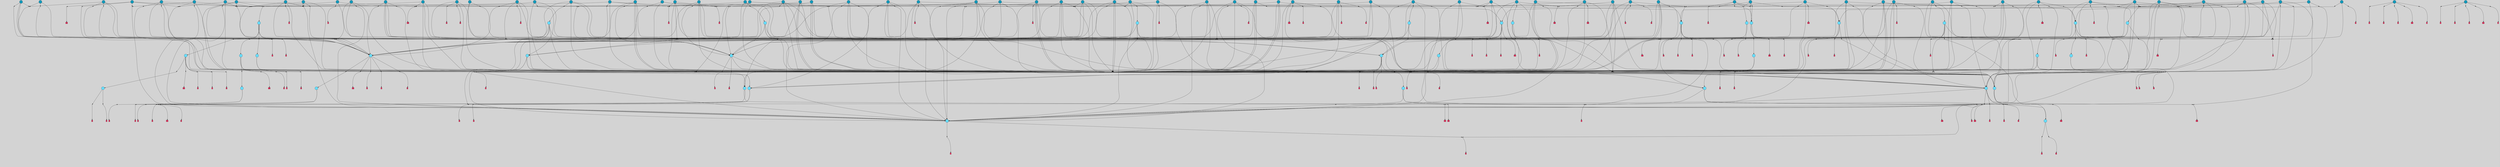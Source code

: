 // File exported with GEGELATI v1.3.1
// On the 2024-04-08 17:52:06
// With the File::TPGGraphDotExporter
digraph{
	graph[pad = "0.212, 0.055" bgcolor = lightgray]
	node[shape=circle style = filled label = ""]
		T3 [fillcolor="#66ddff"]
		T4 [fillcolor="#66ddff"]
		T7 [fillcolor="#66ddff"]
		T11 [fillcolor="#66ddff"]
		T24 [fillcolor="#66ddff"]
		T54 [fillcolor="#66ddff"]
		T164 [fillcolor="#66ddff"]
		T207 [fillcolor="#66ddff"]
		T250 [fillcolor="#66ddff"]
		T264 [fillcolor="#66ddff"]
		T311 [fillcolor="#66ddff"]
		T317 [fillcolor="#66ddff"]
		T318 [fillcolor="#66ddff"]
		T365 [fillcolor="#66ddff"]
		T455 [fillcolor="#66ddff"]
		T601 [fillcolor="#66ddff"]
		T630 [fillcolor="#66ddff"]
		T662 [fillcolor="#66ddff"]
		T663 [fillcolor="#66ddff"]
		T668 [fillcolor="#66ddff"]
		T714 [fillcolor="#1199bb"]
		T717 [fillcolor="#1199bb"]
		T801 [fillcolor="#1199bb"]
		T807 [fillcolor="#66ddff"]
		T816 [fillcolor="#1199bb"]
		T821 [fillcolor="#1199bb"]
		T837 [fillcolor="#1199bb"]
		T863 [fillcolor="#1199bb"]
		T865 [fillcolor="#1199bb"]
		T867 [fillcolor="#1199bb"]
		T877 [fillcolor="#1199bb"]
		T879 [fillcolor="#1199bb"]
		T884 [fillcolor="#1199bb"]
		T897 [fillcolor="#66ddff"]
		T899 [fillcolor="#1199bb"]
		T908 [fillcolor="#1199bb"]
		T909 [fillcolor="#66ddff"]
		T913 [fillcolor="#1199bb"]
		T914 [fillcolor="#1199bb"]
		T915 [fillcolor="#66ddff"]
		T916 [fillcolor="#66ddff"]
		T917 [fillcolor="#66ddff"]
		T918 [fillcolor="#66ddff"]
		T919 [fillcolor="#66ddff"]
		T921 [fillcolor="#1199bb"]
		T922 [fillcolor="#1199bb"]
		T927 [fillcolor="#1199bb"]
		T928 [fillcolor="#1199bb"]
		T929 [fillcolor="#1199bb"]
		T930 [fillcolor="#1199bb"]
		T934 [fillcolor="#1199bb"]
		T936 [fillcolor="#1199bb"]
		T939 [fillcolor="#1199bb"]
		T941 [fillcolor="#1199bb"]
		T943 [fillcolor="#1199bb"]
		T944 [fillcolor="#66ddff"]
		T950 [fillcolor="#1199bb"]
		T951 [fillcolor="#1199bb"]
		T959 [fillcolor="#1199bb"]
		T962 [fillcolor="#1199bb"]
		T965 [fillcolor="#1199bb"]
		T968 [fillcolor="#66ddff"]
		T969 [fillcolor="#66ddff"]
		T970 [fillcolor="#66ddff"]
		T971 [fillcolor="#66ddff"]
		T972 [fillcolor="#66ddff"]
		T973 [fillcolor="#66ddff"]
		T974 [fillcolor="#66ddff"]
		T975 [fillcolor="#1199bb"]
		T977 [fillcolor="#1199bb"]
		T979 [fillcolor="#1199bb"]
		T980 [fillcolor="#1199bb"]
		T981 [fillcolor="#1199bb"]
		T982 [fillcolor="#1199bb"]
		T983 [fillcolor="#1199bb"]
		T984 [fillcolor="#1199bb"]
		T985 [fillcolor="#1199bb"]
		T986 [fillcolor="#1199bb"]
		T989 [fillcolor="#1199bb"]
		T990 [fillcolor="#1199bb"]
		T991 [fillcolor="#1199bb"]
		T992 [fillcolor="#1199bb"]
		T995 [fillcolor="#1199bb"]
		T996 [fillcolor="#1199bb"]
		T997 [fillcolor="#1199bb"]
		T998 [fillcolor="#1199bb"]
		T999 [fillcolor="#1199bb"]
		T1001 [fillcolor="#1199bb"]
		T1002 [fillcolor="#1199bb"]
		T1003 [fillcolor="#1199bb"]
		T1004 [fillcolor="#1199bb"]
		T1005 [fillcolor="#1199bb"]
		T1007 [fillcolor="#1199bb"]
		T1008 [fillcolor="#1199bb"]
		T1009 [fillcolor="#1199bb"]
		T1010 [fillcolor="#1199bb"]
		T1011 [fillcolor="#1199bb"]
		T1013 [fillcolor="#1199bb"]
		T1014 [fillcolor="#1199bb"]
		T1015 [fillcolor="#1199bb"]
		T1016 [fillcolor="#1199bb"]
		T1017 [fillcolor="#1199bb"]
		T1018 [fillcolor="#1199bb"]
		T1019 [fillcolor="#1199bb"]
		T1020 [fillcolor="#1199bb"]
		T1022 [fillcolor="#1199bb"]
		T1023 [fillcolor="#1199bb"]
		T1025 [fillcolor="#1199bb"]
		T1026 [fillcolor="#1199bb"]
		T1028 [fillcolor="#1199bb"]
		T1029 [fillcolor="#1199bb"]
		T1030 [fillcolor="#1199bb"]
		T1031 [fillcolor="#1199bb"]
		P14866 [fillcolor="#cccccc" shape=point] //6|
		I14866 [shape=box style=invis label="6|1&2|6#1|7&#92;n10|7&2|0#1|5&#92;n9|4&0|1#2|2&#92;n8|6&0|0#1|0&#92;n"]
		P14866 -> I14866[style=invis]
		A9775 [fillcolor="#ff3366" shape=box margin=0.03 width=0 height=0 label="3"]
		T3 -> P14866 -> A9775
		P14867 [fillcolor="#cccccc" shape=point] //3|
		I14867 [shape=box style=invis label="7|6&2|4#0|2&#92;n10|3&2|7#1|4&#92;n11|6&0|4#0|1&#92;n7|1&0|0#2|6&#92;n7|6&0|3#2|6&#92;n4|0&2|6#0|1&#92;n4|4&2|5#0|2&#92;n4|6&0|4#2|7&#92;n10|0&2|3#1|5&#92;n2|6&0|5#0|2&#92;n1|0&2|3#0|7&#92;n1|6&2|0#0|5&#92;n6|2&0|1#0|7&#92;n9|2&0|3#2|7&#92;n5|3&0|6#0|6&#92;n1|7&2|5#2|3&#92;n8|1&2|7#0|6&#92;n1|0&2|5#2|1&#92;n7|1&2|2#2|5&#92;n7|4&2|6#0|3&#92;n"]
		P14867 -> I14867[style=invis]
		A9776 [fillcolor="#ff3366" shape=box margin=0.03 width=0 height=0 label="4"]
		T3 -> P14867 -> A9776
		P14868 [fillcolor="#cccccc" shape=point] //7|
		I14868 [shape=box style=invis label="0|2&2|4#2|6&#92;n5|3&0|6#0|1&#92;n4|7&2|6#0|5&#92;n7|6&0|7#0|5&#92;n10|7&2|2#1|1&#92;n"]
		P14868 -> I14868[style=invis]
		A9777 [fillcolor="#ff3366" shape=box margin=0.03 width=0 height=0 label="4"]
		T4 -> P14868 -> A9777
		P14869 [fillcolor="#cccccc" shape=point] //0|
		I14869 [shape=box style=invis label="2|5&0|1#0|6&#92;n6|1&2|2#2|7&#92;n8|0&0|3#1|4&#92;n4|3&2|5#2|4&#92;n8|1&2|4#0|0&#92;n6|6&0|1#2|6&#92;n11|7&2|4#2|5&#92;n6|2&2|4#0|2&#92;n8|5&2|4#2|4&#92;n2|1&2|1#2|2&#92;n2|7&2|5#2|6&#92;n9|7&0|5#0|4&#92;n1|2&0|5#2|6&#92;n4|2&2|3#2|7&#92;n3|3&2|1#0|2&#92;n"]
		P14869 -> I14869[style=invis]
		A9778 [fillcolor="#ff3366" shape=box margin=0.03 width=0 height=0 label="5"]
		T4 -> P14869 -> A9778
		P14870 [fillcolor="#cccccc" shape=point] //-3|
		I14870 [shape=box style=invis label="1|6&2|7#0|7&#92;n10|2&0|7#1|3&#92;n9|6&2|7#2|2&#92;n5|3&0|7#0|7&#92;n1|6&2|3#0|0&#92;n2|3&2|3#2|2&#92;n5|1&2|6#0|6&#92;n"]
		P14870 -> I14870[style=invis]
		A9779 [fillcolor="#ff3366" shape=box margin=0.03 width=0 height=0 label="7"]
		T7 -> P14870 -> A9779
		P14871 [fillcolor="#cccccc" shape=point] //5|
		I14871 [shape=box style=invis label="0|5&2|3#0|1&#92;n0|6&2|1#2|4&#92;n6|2&2|6#0|7&#92;n7|4&0|3#0|1&#92;n5|4&0|7#1|6&#92;n9|1&0|5#2|2&#92;n6|3&2|3#1|7&#92;n11|7&2|4#1|6&#92;n2|5&0|1#0|0&#92;n4|7&0|0#0|2&#92;n6|2&0|6#0|0&#92;n2|1&2|6#2|4&#92;n10|0&2|0#1|0&#92;n6|6&2|4#0|6&#92;n"]
		P14871 -> I14871[style=invis]
		A9780 [fillcolor="#ff3366" shape=box margin=0.03 width=0 height=0 label="8"]
		T7 -> P14871 -> A9780
		P14872 [fillcolor="#cccccc" shape=point] //6|
		I14872 [shape=box style=invis label="3|0&2|7#2|2&#92;n3|2&0|4#2|5&#92;n5|1&0|2#1|0&#92;n8|7&0|1#2|0&#92;n8|5&0|3#0|6&#92;n0|2&0|2#2|3&#92;n1|5&2|5#0|5&#92;n5|6&0|6#0|7&#92;n6|7&0|0#2|6&#92;n1|2&2|3#0|0&#92;n7|7&2|3#0|4&#92;n0|7&2|7#0|6&#92;n1|0&2|2#2|7&#92;n4|4&0|1#0|0&#92;n"]
		P14872 -> I14872[style=invis]
		A9781 [fillcolor="#ff3366" shape=box margin=0.03 width=0 height=0 label="11"]
		T11 -> P14872 -> A9781
		P14873 [fillcolor="#cccccc" shape=point] //-4|
		I14873 [shape=box style=invis label="4|1&0|4#2|6&#92;n1|2&2|2#2|0&#92;n1|2&2|0#0|6&#92;n8|4&2|3#2|5&#92;n5|5&2|1#1|0&#92;n"]
		P14873 -> I14873[style=invis]
		A9782 [fillcolor="#ff3366" shape=box margin=0.03 width=0 height=0 label="12"]
		T11 -> P14873 -> A9782
		P14874 [fillcolor="#cccccc" shape=point] //-3|
		I14874 [shape=box style=invis label="8|1&2|3#0|5&#92;n0|6&0|5#0|5&#92;n3|7&2|1#0|6&#92;n3|5&0|1#0|0&#92;n9|5&2|0#0|4&#92;n3|5&0|2#0|3&#92;n10|6&2|4#1|0&#92;n9|4&2|7#2|6&#92;n1|7&2|5#2|2&#92;n"]
		P14874 -> I14874[style=invis]
		A9783 [fillcolor="#ff3366" shape=box margin=0.03 width=0 height=0 label="5"]
		T4 -> P14874 -> A9783
		P14875 [fillcolor="#cccccc" shape=point] //1|
		I14875 [shape=box style=invis label="5|1&0|6#2|7&#92;n2|4&0|4#2|2&#92;n0|6&0|5#0|4&#92;n10|6&2|5#1|6&#92;n9|3&0|1#1|7&#92;n10|3&2|2#1|0&#92;n5|0&0|0#2|1&#92;n11|3&2|3#1|5&#92;n10|3&0|1#1|0&#92;n2|4&0|1#0|1&#92;n0|2&0|3#2|4&#92;n9|2&2|1#2|5&#92;n11|7&2|6#2|6&#92;n"]
		P14875 -> I14875[style=invis]
		T24 -> P14875 -> T7
		P14876 [fillcolor="#cccccc" shape=point] //5|
		I14876 [shape=box style=invis label="3|0&2|0#0|1&#92;n3|0&0|7#0|1&#92;n5|3&0|2#2|6&#92;n4|4&2|4#2|6&#92;n11|2&0|7#1|6&#92;n2|7&2|2#2|5&#92;n9|3&2|6#2|7&#92;n7|7&0|0#0|4&#92;n6|1&2|4#2|3&#92;n5|4&2|0#1|6&#92;n1|3&0|7#0|4&#92;n"]
		P14876 -> I14876[style=invis]
		A9784 [fillcolor="#ff3366" shape=box margin=0.03 width=0 height=0 label="7"]
		T24 -> P14876 -> A9784
		P14877 [fillcolor="#cccccc" shape=point] //-2|
		I14877 [shape=box style=invis label="4|1&0|4#0|3&#92;n4|2&0|5#2|0&#92;n5|5&2|6#0|5&#92;n1|4&0|1#0|2&#92;n6|3&2|7#1|5&#92;n0|4&2|0#0|3&#92;n8|5&2|5#1|2&#92;n10|7&2|7#1|1&#92;n3|4&0|0#2|1&#92;n3|6&2|5#2|5&#92;n8|3&0|1#0|7&#92;n10|0&2|7#1|3&#92;n4|1&2|4#0|1&#92;n9|3&2|0#0|4&#92;n3|6&2|0#0|4&#92;n1|2&0|6#2|1&#92;n4|0&2|1#2|2&#92;n"]
		P14877 -> I14877[style=invis]
		A9785 [fillcolor="#ff3366" shape=box margin=0.03 width=0 height=0 label="14"]
		T24 -> P14877 -> A9785
		P14878 [fillcolor="#cccccc" shape=point] //8|
		I14878 [shape=box style=invis label="9|0&0|1#2|0&#92;n10|1&2|5#1|4&#92;n8|2&2|6#0|4&#92;n2|4&2|5#2|3&#92;n4|2&2|2#0|2&#92;n7|5&0|2#0|0&#92;n8|2&2|1#1|3&#92;n8|7&0|7#2|1&#92;n1|1&0|0#0|7&#92;n5|6&2|5#1|0&#92;n6|6&2|5#0|0&#92;n11|4&0|3#2|6&#92;n4|2&2|4#0|7&#92;n5|6&0|1#2|0&#92;n11|3&0|2#0|7&#92;n"]
		P14878 -> I14878[style=invis]
		A9786 [fillcolor="#ff3366" shape=box margin=0.03 width=0 height=0 label="6"]
		T54 -> P14878 -> A9786
		T54 -> P14876
		P14879 [fillcolor="#cccccc" shape=point] //-10|
		I14879 [shape=box style=invis label="3|6&0|0#0|4&#92;n4|1&2|4#0|1&#92;n5|1&0|1#0|4&#92;n5|5&2|6#0|5&#92;n6|5&0|6#0|3&#92;n11|1&2|0#0|1&#92;n0|7&2|0#0|3&#92;n1|2&0|6#0|1&#92;n8|0&0|4#2|0&#92;n0|4&0|7#2|7&#92;n7|0&2|7#1|3&#92;n3|1&0|5#2|5&#92;n5|1&0|4#0|3&#92;n2|2&0|2#0|0&#92;n8|3&0|1#0|7&#92;n3|0&0|3#0|5&#92;n7|2&0|5#2|0&#92;n6|3&2|7#1|5&#92;n4|7&2|7#2|1&#92;n"]
		P14879 -> I14879[style=invis]
		A9787 [fillcolor="#ff3366" shape=box margin=0.03 width=0 height=0 label="14"]
		T54 -> P14879 -> A9787
		T54 -> P14871
		T164 -> P14869
		P14880 [fillcolor="#cccccc" shape=point] //-1|
		I14880 [shape=box style=invis label="6|4&0|4#2|4&#92;n4|5&2|5#2|4&#92;n9|7&2|5#0|3&#92;n3|7&2|6#0|6&#92;n8|7&0|6#0|4&#92;n2|1&2|0#0|1&#92;n8|6&0|0#2|5&#92;n2|1&0|2#0|3&#92;n6|1&0|7#2|6&#92;n6|3&0|1#1|6&#92;n5|4&2|7#0|4&#92;n0|7&0|4#2|0&#92;n11|0&2|0#2|5&#92;n3|7&2|0#2|7&#92;n8|3&2|7#1|4&#92;n5|7&0|6#0|4&#92;n0|0&2|3#2|3&#92;n5|4&2|1#0|3&#92;n0|4&0|3#2|5&#92;n"]
		P14880 -> I14880[style=invis]
		A9788 [fillcolor="#ff3366" shape=box margin=0.03 width=0 height=0 label="10"]
		T164 -> P14880 -> A9788
		P14881 [fillcolor="#cccccc" shape=point] //-7|
		I14881 [shape=box style=invis label="6|1&0|2#0|3&#92;n1|2&0|1#2|0&#92;n10|3&2|2#1|1&#92;n0|1&0|2#0|7&#92;n4|6&2|7#2|4&#92;n6|0&2|7#0|6&#92;n"]
		P14881 -> I14881[style=invis]
		A9789 [fillcolor="#ff3366" shape=box margin=0.03 width=0 height=0 label="7"]
		T164 -> P14881 -> A9789
		P14882 [fillcolor="#cccccc" shape=point] //-6|
		I14882 [shape=box style=invis label="11|7&0|1#0|6&#92;n3|5&0|1#0|3&#92;n1|5&0|5#0|6&#92;n1|7&2|5#2|2&#92;n0|0&0|2#2|2&#92;n4|4&0|1#0|5&#92;n6|4&2|2#0|2&#92;n0|6&2|5#0|5&#92;n0|3&2|2#2|6&#92;n"]
		P14882 -> I14882[style=invis]
		A9790 [fillcolor="#ff3366" shape=box margin=0.03 width=0 height=0 label="5"]
		T164 -> P14882 -> A9790
		P14883 [fillcolor="#cccccc" shape=point] //4|
		I14883 [shape=box style=invis label="4|3&0|6#0|3&#92;n5|7&2|3#2|2&#92;n5|6&0|7#1|2&#92;n1|4&2|6#0|3&#92;n8|4&2|1#2|5&#92;n9|5&2|4#1|4&#92;n2|4&0|5#0|7&#92;n10|0&0|6#1|3&#92;n3|0&0|6#0|2&#92;n2|7&2|7#2|6&#92;n5|2&0|5#1|5&#92;n10|4&2|5#1|7&#92;n4|0&0|4#2|4&#92;n11|1&0|4#2|6&#92;n10|6&2|0#1|4&#92;n9|7&0|3#1|4&#92;n4|5&2|7#0|6&#92;n11|5&2|6#2|3&#92;n0|3&0|5#0|1&#92;n"]
		P14883 -> I14883[style=invis]
		A9791 [fillcolor="#ff3366" shape=box margin=0.03 width=0 height=0 label="13"]
		T164 -> P14883 -> A9791
		P14884 [fillcolor="#cccccc" shape=point] //7|
		I14884 [shape=box style=invis label="7|0&2|1#2|0&#92;n9|7&2|1#1|7&#92;n8|2&0|1#1|0&#92;n6|6&0|2#1|1&#92;n2|2&0|5#0|0&#92;n5|7&0|0#2|1&#92;n5|1&2|5#1|5&#92;n4|7&2|4#2|3&#92;n10|5&2|2#1|5&#92;n1|3&2|2#2|0&#92;n10|2&2|6#1|5&#92;n"]
		P14884 -> I14884[style=invis]
		A9792 [fillcolor="#ff3366" shape=box margin=0.03 width=0 height=0 label="1"]
		T207 -> P14884 -> A9792
		P14885 [fillcolor="#cccccc" shape=point] //-3|
		I14885 [shape=box style=invis label="3|7&0|0#0|2&#92;n11|5&0|1#1|1&#92;n4|1&0|6#2|6&#92;n4|0&0|1#0|5&#92;n"]
		P14885 -> I14885[style=invis]
		T207 -> P14885 -> T24
		P14886 [fillcolor="#cccccc" shape=point] //5|
		I14886 [shape=box style=invis label="8|1&2|6#0|6&#92;n3|0&0|7#0|1&#92;n11|3&0|2#2|6&#92;n4|4&2|4#2|6&#92;n11|2&0|7#1|6&#92;n2|7&2|2#2|5&#92;n7|7&0|0#0|4&#92;n6|1&2|4#2|3&#92;n5|4&2|0#1|6&#92;n3|0&2|0#0|1&#92;n1|3&0|7#0|4&#92;n"]
		P14886 -> I14886[style=invis]
		A9793 [fillcolor="#ff3366" shape=box margin=0.03 width=0 height=0 label="7"]
		T207 -> P14886 -> A9793
		P14887 [fillcolor="#cccccc" shape=point] //5|
		I14887 [shape=box style=invis label="10|4&2|6#1|2&#92;n8|4&0|1#1|0&#92;n0|4&2|6#0|0&#92;n8|4&2|5#2|1&#92;n7|5&2|5#1|0&#92;n3|6&0|6#2|2&#92;n1|7&0|7#0|5&#92;n2|0&0|7#2|4&#92;n9|4&2|6#2|7&#92;n2|6&2|2#0|0&#92;n11|7&2|7#0|7&#92;n5|5&0|0#0|1&#92;n10|1&0|0#1|0&#92;n7|3&0|1#2|5&#92;n9|2&2|7#1|5&#92;n9|0&2|5#1|2&#92;n1|6&2|4#2|2&#92;n3|3&2|2#0|7&#92;n1|6&2|0#0|0&#92;n6|4&2|6#1|0&#92;n"]
		P14887 -> I14887[style=invis]
		A9794 [fillcolor="#ff3366" shape=box margin=0.03 width=0 height=0 label="1"]
		T207 -> P14887 -> A9794
		P14888 [fillcolor="#cccccc" shape=point] //7|
		I14888 [shape=box style=invis label="6|1&2|6#2|7&#92;n7|0&2|4#2|3&#92;n3|3&0|7#0|6&#92;n5|4&0|2#2|4&#92;n8|5&2|6#2|7&#92;n0|0&2|3#0|3&#92;n5|4&2|4#2|6&#92;n"]
		P14888 -> I14888[style=invis]
		T207 -> P14888 -> T4
		P14889 [fillcolor="#cccccc" shape=point] //8|
		I14889 [shape=box style=invis label="5|4&2|1#1|0&#92;n3|0&0|3#2|0&#92;n3|7&2|2#0|6&#92;n6|6&0|2#2|4&#92;n0|0&0|2#0|6&#92;n"]
		P14889 -> I14889[style=invis]
		T250 -> P14889 -> T164
		P14890 [fillcolor="#cccccc" shape=point] //5|
		I14890 [shape=box style=invis label="3|0&2|0#2|1&#92;n3|0&0|7#0|1&#92;n5|3&0|2#2|6&#92;n4|4&2|4#2|6&#92;n5|4&2|0#1|6&#92;n2|7&2|2#2|5&#92;n1|3&0|7#0|4&#92;n11|6&2|2#0|7&#92;n7|7&0|0#0|4&#92;n6|1&2|4#2|3&#92;n11|0&0|7#1|6&#92;n9|3&2|6#2|7&#92;n"]
		P14890 -> I14890[style=invis]
		A9795 [fillcolor="#ff3366" shape=box margin=0.03 width=0 height=0 label="7"]
		T250 -> P14890 -> A9795
		P14891 [fillcolor="#cccccc" shape=point] //7|
		I14891 [shape=box style=invis label="7|4&2|7#0|4&#92;n4|6&0|1#2|5&#92;n2|1&2|3#0|0&#92;n4|3&2|0#0|1&#92;n0|0&2|7#2|7&#92;n7|7&0|5#2|3&#92;n5|0&2|1#2|2&#92;n10|0&0|4#1|2&#92;n4|4&0|7#0|0&#92;n6|7&0|2#0|1&#92;n1|4&2|5#0|4&#92;n"]
		P14891 -> I14891[style=invis]
		A9796 [fillcolor="#ff3366" shape=box margin=0.03 width=0 height=0 label="0"]
		T250 -> P14891 -> A9796
		T250 -> P14876
		P14892 [fillcolor="#cccccc" shape=point] //10|
		I14892 [shape=box style=invis label="6|1&2|4#2|3&#92;n3|0&0|7#0|1&#92;n5|3&0|2#2|6&#92;n4|4&0|4#2|6&#92;n5|4&2|0#1|6&#92;n10|5&0|6#1|5&#92;n2|5&2|1#2|2&#92;n1|3&0|7#0|4&#92;n3|0&2|0#0|1&#92;n11|2&0|5#1|6&#92;n9|3&2|6#2|7&#92;n7|7&0|0#0|4&#92;n"]
		P14892 -> I14892[style=invis]
		A9797 [fillcolor="#ff3366" shape=box margin=0.03 width=0 height=0 label="7"]
		T250 -> P14892 -> A9797
		P14893 [fillcolor="#cccccc" shape=point] //-2|
		I14893 [shape=box style=invis label="11|7&2|0#1|7&#92;n4|3&0|1#2|5&#92;n0|4&2|4#2|7&#92;n1|6&0|0#0|4&#92;n4|0&0|0#0|5&#92;n0|6&2|3#2|0&#92;n9|6&2|5#1|3&#92;n0|7&2|1#2|5&#92;n4|4&0|5#0|1&#92;n10|4&0|0#1|0&#92;n"]
		P14893 -> I14893[style=invis]
		A9798 [fillcolor="#ff3366" shape=box margin=0.03 width=0 height=0 label="12"]
		T264 -> P14893 -> A9798
		P14894 [fillcolor="#cccccc" shape=point] //-3|
		I14894 [shape=box style=invis label="7|2&2|4#0|2&#92;n4|1&2|6#0|1&#92;n11|6&0|4#0|1&#92;n7|1&0|0#2|6&#92;n6|2&0|1#0|7&#92;n10|3&2|7#1|4&#92;n3|5&2|3#0|1&#92;n4|4&2|5#0|2&#92;n4|6&0|4#2|7&#92;n2|5&0|5#0|2&#92;n10|0&2|3#1|4&#92;n0|1&2|7#0|6&#92;n7|6&0|3#2|6&#92;n1|3&0|6#2|0&#92;n5|3&0|6#0|6&#92;n1|4&2|5#2|3&#92;n1|6&2|0#0|5&#92;n9|2&0|3#2|7&#92;n7|1&2|2#2|5&#92;n"]
		P14894 -> I14894[style=invis]
		T264 -> P14894 -> T207
		P14895 [fillcolor="#cccccc" shape=point] //2|
		I14895 [shape=box style=invis label="4|1&0|4#2|6&#92;n5|5&2|1#1|0&#92;n1|0&2|0#0|6&#92;n8|4&2|3#2|5&#92;n"]
		P14895 -> I14895[style=invis]
		T264 -> P14895 -> T11
		P14896 [fillcolor="#cccccc" shape=point] //2|
		I14896 [shape=box style=invis label="11|0&2|3#0|7&#92;n10|4&2|5#1|6&#92;n4|7&0|2#2|3&#92;n6|0&2|6#0|6&#92;n9|0&0|7#0|5&#92;n7|2&2|4#1|2&#92;n5|1&2|6#2|7&#92;n"]
		P14896 -> I14896[style=invis]
		T311 -> P14896 -> T7
		P14897 [fillcolor="#cccccc" shape=point] //5|
		I14897 [shape=box style=invis label="5|4&2|0#1|6&#92;n3|0&0|7#0|1&#92;n5|3&0|2#2|6&#92;n11|2&0|7#1|6&#92;n2|7&2|2#2|5&#92;n9|3&2|6#2|7&#92;n7|7&0|0#0|4&#92;n6|1&2|4#2|3&#92;n3|0&2|0#0|1&#92;n1|3&2|7#0|4&#92;n"]
		P14897 -> I14897[style=invis]
		A9799 [fillcolor="#ff3366" shape=box margin=0.03 width=0 height=0 label="7"]
		T311 -> P14897 -> A9799
		T311 -> P14893
		P14898 [fillcolor="#cccccc" shape=point] //-1|
		I14898 [shape=box style=invis label="1|7&2|1#0|6&#92;n8|1&2|3#0|5&#92;n10|6&2|7#1|0&#92;n1|7&2|5#0|2&#92;n0|3&0|3#2|2&#92;n3|5&0|1#0|0&#92;n3|5&0|2#0|3&#92;n1|5&2|0#0|4&#92;n5|7&2|2#2|5&#92;n4|0&2|3#0|3&#92;n"]
		P14898 -> I14898[style=invis]
		T311 -> P14898 -> T3
		P14899 [fillcolor="#cccccc" shape=point] //2|
		I14899 [shape=box style=invis label="4|1&0|5#0|1&#92;n6|4&0|7#2|4&#92;n10|5&2|6#1|4&#92;n9|2&0|4#2|3&#92;n6|2&2|3#1|7&#92;n8|1&0|2#0|3&#92;n4|0&2|0#0|1&#92;n"]
		P14899 -> I14899[style=invis]
		T311 -> P14899 -> T54
		P14900 [fillcolor="#cccccc" shape=point] //7|
		I14900 [shape=box style=invis label="9|6&2|6#1|3&#92;n9|7&2|0#1|7&#92;n3|0&2|0#0|0&#92;n1|6&0|0#0|4&#92;n7|4&0|3#0|1&#92;n"]
		P14900 -> I14900[style=invis]
		A9800 [fillcolor="#ff3366" shape=box margin=0.03 width=0 height=0 label="12"]
		T318 -> P14900 -> A9800
		P14901 [fillcolor="#cccccc" shape=point] //-9|
		I14901 [shape=box style=invis label="7|1&0|0#2|6&#92;n1|6&0|4#2|7&#92;n7|6&2|4#0|2&#92;n10|7&2|1#1|3&#92;n7|6&0|3#2|6&#92;n4|0&2|2#2|1&#92;n1|0&0|5#2|3&#92;n6|1&2|6#1|1&#92;n7|4&2|6#1|0&#92;n9|5&0|1#0|2&#92;n9|2&0|3#0|7&#92;n6|0&2|7#0|6&#92;n10|5&2|3#1|5&#92;n10|0&2|7#1|4&#92;n1|0&2|3#0|7&#92;n5|2&0|6#0|6&#92;n2|6&0|1#0|2&#92;n7|4&2|5#0|3&#92;n3|6&2|4#0|5&#92;n1|6&2|0#0|5&#92;n"]
		P14901 -> I14901[style=invis]
		A9801 [fillcolor="#ff3366" shape=box margin=0.03 width=0 height=0 label="4"]
		T318 -> P14901 -> A9801
		P14902 [fillcolor="#cccccc" shape=point] //-7|
		I14902 [shape=box style=invis label="9|1&2|7#2|1&#92;n7|0&2|0#2|7&#92;n2|3&2|3#2|2&#92;n8|5&2|1#0|3&#92;n5|5&0|7#0|1&#92;n1|6&2|7#0|7&#92;n10|2&0|7#1|3&#92;n6|4&2|2#2|4&#92;n0|6&2|5#0|2&#92;n"]
		P14902 -> I14902[style=invis]
		A9802 [fillcolor="#ff3366" shape=box margin=0.03 width=0 height=0 label="7"]
		T318 -> P14902 -> A9802
		P14903 [fillcolor="#cccccc" shape=point] //3|
		I14903 [shape=box style=invis label="7|6&2|4#0|2&#92;n10|3&2|7#1|4&#92;n11|6&0|4#0|1&#92;n7|1&0|0#2|6&#92;n7|6&0|3#2|6&#92;n4|0&2|6#0|1&#92;n4|4&2|5#0|2&#92;n4|6&0|4#2|7&#92;n10|0&2|3#1|5&#92;n2|6&0|5#0|2&#92;n1|0&2|3#0|7&#92;n1|6&2|0#0|5&#92;n6|2&0|1#0|7&#92;n9|2&0|3#2|7&#92;n5|3&0|6#0|6&#92;n1|7&2|5#2|3&#92;n8|1&2|7#0|6&#92;n1|0&2|5#2|1&#92;n7|1&2|2#2|5&#92;n7|4&2|6#0|3&#92;n"]
		P14903 -> I14903[style=invis]
		A9803 [fillcolor="#ff3366" shape=box margin=0.03 width=0 height=0 label="4"]
		T317 -> P14903 -> A9803
		P14904 [fillcolor="#cccccc" shape=point] //6|
		I14904 [shape=box style=invis label="6|1&2|6#1|7&#92;n10|7&2|0#1|5&#92;n9|4&0|1#2|2&#92;n8|6&0|0#1|0&#92;n"]
		P14904 -> I14904[style=invis]
		A9804 [fillcolor="#ff3366" shape=box margin=0.03 width=0 height=0 label="3"]
		T317 -> P14904 -> A9804
		P14905 [fillcolor="#cccccc" shape=point] //-9|
		I14905 [shape=box style=invis label="11|5&0|0#2|6&#92;n8|5&2|3#2|1&#92;n7|1&0|6#1|3&#92;n11|4&0|2#0|1&#92;n9|0&2|7#1|6&#92;n10|1&0|3#1|6&#92;n0|3&0|4#2|5&#92;n5|7&2|3#1|6&#92;n2|0&2|1#0|7&#92;n"]
		P14905 -> I14905[style=invis]
		A9805 [fillcolor="#ff3366" shape=box margin=0.03 width=0 height=0 label="2"]
		T318 -> P14905 -> A9805
		P14906 [fillcolor="#cccccc" shape=point] //-1|
		I14906 [shape=box style=invis label="1|7&2|1#0|6&#92;n8|1&2|3#0|5&#92;n10|6&2|7#1|0&#92;n1|7&2|5#0|2&#92;n0|3&0|3#2|2&#92;n3|5&0|1#0|0&#92;n3|5&0|2#0|3&#92;n1|5&2|0#0|4&#92;n5|7&2|2#2|5&#92;n4|0&2|3#0|3&#92;n"]
		P14906 -> I14906[style=invis]
		T318 -> P14906 -> T317
		P14907 [fillcolor="#cccccc" shape=point] //2|
		I14907 [shape=box style=invis label="11|2&2|1#2|2&#92;n0|1&0|0#0|6&#92;n9|2&0|4#2|2&#92;n9|7&2|0#0|0&#92;n4|5&0|6#2|7&#92;n6|7&0|2#0|1&#92;n5|6&0|2#1|0&#92;n11|6&2|1#2|1&#92;n11|0&0|0#2|3&#92;n8|4&0|7#1|1&#92;n11|3&0|7#1|6&#92;n9|2&2|1#2|5&#92;n11|7&0|2#0|2&#92;n"]
		P14907 -> I14907[style=invis]
		T365 -> P14907 -> T3
		P14908 [fillcolor="#cccccc" shape=point] //4|
		I14908 [shape=box style=invis label="7|1&0|6#0|1&#92;n6|7&2|7#1|7&#92;n10|1&2|1#1|1&#92;n9|6&2|2#1|4&#92;n4|7&0|4#2|2&#92;n9|6&0|5#1|1&#92;n10|0&2|6#1|6&#92;n5|1&0|1#2|3&#92;n10|1&0|5#1|0&#92;n3|4&2|3#0|0&#92;n8|2&0|5#2|4&#92;n1|6&2|0#0|0&#92;n2|3&0|1#2|6&#92;n5|2&2|2#1|6&#92;n2|2&0|1#2|1&#92;n3|1&2|7#0|3&#92;n6|7&2|3#0|4&#92;n"]
		P14908 -> I14908[style=invis]
		A9806 [fillcolor="#ff3366" shape=box margin=0.03 width=0 height=0 label="10"]
		T365 -> P14908 -> A9806
		P14909 [fillcolor="#cccccc" shape=point] //3|
		I14909 [shape=box style=invis label="4|7&0|7#2|7&#92;n11|5&2|6#0|2&#92;n5|5&2|6#2|0&#92;n3|2&0|6#0|3&#92;n10|2&2|5#1|5&#92;n9|4&2|3#1|5&#92;n2|5&2|7#2|4&#92;n11|3&2|5#1|0&#92;n7|0&0|7#2|1&#92;n1|2&0|5#0|1&#92;n"]
		P14909 -> I14909[style=invis]
		A9807 [fillcolor="#ff3366" shape=box margin=0.03 width=0 height=0 label="5"]
		T365 -> P14909 -> A9807
		P14910 [fillcolor="#cccccc" shape=point] //2|
		I14910 [shape=box style=invis label="9|0&0|7#0|5&#92;n10|4&2|5#1|6&#92;n4|7&0|2#2|3&#92;n6|0&2|6#0|6&#92;n11|0&2|3#0|7&#92;n7|0&2|4#1|2&#92;n6|3&2|6#2|1&#92;n5|1&2|6#2|7&#92;n"]
		P14910 -> I14910[style=invis]
		T455 -> P14910 -> T7
		T455 -> P14899
		P14911 [fillcolor="#cccccc" shape=point] //4|
		I14911 [shape=box style=invis label="6|0&2|6#0|7&#92;n11|2&0|3#1|2&#92;n11|3&0|7#1|5&#92;n10|4&2|6#1|6&#92;n1|0&2|7#0|6&#92;n4|4&2|6#0|2&#92;n4|7&0|2#2|3&#92;n1|7&0|4#2|3&#92;n9|0&0|7#0|0&#92;n"]
		P14911 -> I14911[style=invis]
		T455 -> P14911 -> T7
		P14912 [fillcolor="#cccccc" shape=point] //-3|
		I14912 [shape=box style=invis label="6|1&0|5#0|3&#92;n10|0&2|7#1|6&#92;n0|1&0|2#0|7&#92;n6|2&0|3#2|7&#92;n4|6&2|7#2|4&#92;n"]
		P14912 -> I14912[style=invis]
		A9808 [fillcolor="#ff3366" shape=box margin=0.03 width=0 height=0 label="7"]
		T455 -> P14912 -> A9808
		P14913 [fillcolor="#cccccc" shape=point] //7|
		I14913 [shape=box style=invis label="10|5&0|6#1|7&#92;n4|3&2|6#0|3&#92;n8|4&0|6#1|2&#92;n3|0&2|0#2|3&#92;n5|6&2|3#0|4&#92;n0|7&2|1#0|5&#92;n8|7&2|2#2|5&#92;n9|1&0|0#1|0&#92;n10|1&2|1#1|4&#92;n3|3&2|7#0|4&#92;n5|2&2|3#0|4&#92;n2|0&2|6#2|2&#92;n1|7&0|1#0|7&#92;n"]
		P14913 -> I14913[style=invis]
		T455 -> P14913 -> T365
		P14914 [fillcolor="#cccccc" shape=point] //-4|
		I14914 [shape=box style=invis label="10|6&2|6#1|6&#92;n7|7&2|4#0|2&#92;n4|1&2|6#0|1&#92;n10|3&2|7#1|4&#92;n3|6&0|4#0|5&#92;n2|5&0|5#0|2&#92;n4|6&0|4#0|1&#92;n3|5&2|3#0|1&#92;n4|4&2|5#0|2&#92;n9|2&0|3#2|7&#92;n10|0&2|3#1|4&#92;n7|1&0|0#2|6&#92;n4|6&0|4#2|7&#92;n1|7&0|2#2|4&#92;n1|7&0|6#2|0&#92;n5|3&0|6#0|5&#92;n7|6&0|3#2|6&#92;n1|6&2|0#0|5&#92;n1|4&2|5#2|3&#92;n7|1&2|2#2|5&#92;n"]
		P14914 -> I14914[style=invis]
		T601 -> P14914 -> T207
		T601 -> P14895
		P14915 [fillcolor="#cccccc" shape=point] //3|
		I14915 [shape=box style=invis label="7|2&0|2#2|4&#92;n0|4&0|6#2|7&#92;n9|0&0|1#2|2&#92;n8|6&0|0#1|0&#92;n"]
		P14915 -> I14915[style=invis]
		A9809 [fillcolor="#ff3366" shape=box margin=0.03 width=0 height=0 label="3"]
		T601 -> P14915 -> A9809
		P14916 [fillcolor="#cccccc" shape=point] //6|
		I14916 [shape=box style=invis label="4|4&0|7#2|7&#92;n10|6&0|1#1|3&#92;n7|5&0|2#0|7&#92;n10|7&0|1#1|5&#92;n9|0&2|1#1|0&#92;n"]
		P14916 -> I14916[style=invis]
		A9810 [fillcolor="#ff3366" shape=box margin=0.03 width=0 height=0 label="7"]
		T630 -> P14916 -> A9810
		P14917 [fillcolor="#cccccc" shape=point] //2|
		I14917 [shape=box style=invis label="0|2&2|6#2|6&#92;n7|0&2|7#1|7&#92;n10|7&0|5#1|6&#92;n0|5&2|7#0|4&#92;n3|1&0|1#2|6&#92;n4|7&0|2#0|6&#92;n"]
		P14917 -> I14917[style=invis]
		T630 -> P14917 -> T164
		T630 -> P14913
		P14918 [fillcolor="#cccccc" shape=point] //7|
		I14918 [shape=box style=invis label="0|3&2|7#2|1&#92;n3|7&0|1#0|3&#92;n3|1&0|3#2|1&#92;n5|0&0|0#0|2&#92;n9|0&2|2#0|7&#92;n2|5&2|6#0|0&#92;n9|4&2|7#2|6&#92;n8|4&2|6#0|2&#92;n9|5&2|1#0|2&#92;n8|1&2|5#0|5&#92;n9|5&2|0#2|4&#92;n11|2&0|3#0|4&#92;n"]
		P14918 -> I14918[style=invis]
		A9811 [fillcolor="#ff3366" shape=box margin=0.03 width=0 height=0 label="5"]
		T630 -> P14918 -> A9811
		P14919 [fillcolor="#cccccc" shape=point] //7|
		I14919 [shape=box style=invis label="7|4&2|1#2|4&#92;n1|1&2|1#0|4&#92;n10|3&0|3#1|2&#92;n8|0&0|4#1|2&#92;n7|6&0|5#0|5&#92;n0|0&2|7#2|7&#92;n6|7&0|2#0|6&#92;n4|3&2|0#0|1&#92;n4|6&0|7#2|5&#92;n7|4&2|7#0|4&#92;n2|0&2|0#2|6&#92;n8|3&0|6#1|5&#92;n"]
		P14919 -> I14919[style=invis]
		A9812 [fillcolor="#ff3366" shape=box margin=0.03 width=0 height=0 label="0"]
		T663 -> P14919 -> A9812
		P14920 [fillcolor="#cccccc" shape=point] //6|
		I14920 [shape=box style=invis label="6|1&2|6#1|7&#92;n10|7&2|0#1|5&#92;n9|4&0|1#2|2&#92;n8|6&0|0#1|0&#92;n"]
		P14920 -> I14920[style=invis]
		A9813 [fillcolor="#ff3366" shape=box margin=0.03 width=0 height=0 label="3"]
		T662 -> P14920 -> A9813
		P14921 [fillcolor="#cccccc" shape=point] //-1|
		I14921 [shape=box style=invis label="1|7&2|1#0|6&#92;n8|1&2|3#0|5&#92;n10|6&2|7#1|0&#92;n1|7&2|5#0|2&#92;n0|3&0|3#2|2&#92;n3|5&0|1#0|0&#92;n3|5&0|2#0|3&#92;n1|5&2|0#0|4&#92;n5|7&2|2#2|5&#92;n4|0&2|3#0|3&#92;n"]
		P14921 -> I14921[style=invis]
		T663 -> P14921 -> T662
		P14922 [fillcolor="#cccccc" shape=point] //7|
		I14922 [shape=box style=invis label="9|6&2|6#1|3&#92;n9|7&2|0#1|7&#92;n3|0&2|0#0|0&#92;n1|6&0|0#0|4&#92;n7|4&0|3#0|1&#92;n"]
		P14922 -> I14922[style=invis]
		A9814 [fillcolor="#ff3366" shape=box margin=0.03 width=0 height=0 label="12"]
		T663 -> P14922 -> A9814
		P14923 [fillcolor="#cccccc" shape=point] //-9|
		I14923 [shape=box style=invis label="11|5&0|0#2|6&#92;n8|5&2|3#2|1&#92;n7|1&0|6#1|3&#92;n11|4&0|2#0|1&#92;n9|0&2|7#1|6&#92;n10|1&0|3#1|6&#92;n0|3&0|4#2|5&#92;n5|7&2|3#1|6&#92;n2|0&2|1#0|7&#92;n"]
		P14923 -> I14923[style=invis]
		A9815 [fillcolor="#ff3366" shape=box margin=0.03 width=0 height=0 label="2"]
		T663 -> P14923 -> A9815
		P14924 [fillcolor="#cccccc" shape=point] //3|
		I14924 [shape=box style=invis label="7|6&2|4#0|2&#92;n10|3&2|7#1|4&#92;n11|6&0|4#0|1&#92;n7|1&0|0#2|6&#92;n7|6&0|3#2|6&#92;n4|0&2|6#0|1&#92;n4|4&2|5#0|2&#92;n4|6&0|4#2|7&#92;n10|0&2|3#1|5&#92;n2|6&0|5#0|2&#92;n1|0&2|3#0|7&#92;n1|6&2|0#0|5&#92;n6|2&0|1#0|7&#92;n9|2&0|3#2|7&#92;n5|3&0|6#0|6&#92;n1|7&2|5#2|3&#92;n8|1&2|7#0|6&#92;n1|0&2|5#2|1&#92;n7|1&2|2#2|5&#92;n7|4&2|6#0|3&#92;n"]
		P14924 -> I14924[style=invis]
		A9816 [fillcolor="#ff3366" shape=box margin=0.03 width=0 height=0 label="4"]
		T662 -> P14924 -> A9816
		P14925 [fillcolor="#cccccc" shape=point] //-2|
		I14925 [shape=box style=invis label="9|1&2|7#2|1&#92;n10|2&2|2#1|6&#92;n7|0&2|6#2|7&#92;n10|2&0|7#1|3&#92;n2|3&2|3#2|2&#92;n5|5&0|7#1|1&#92;n1|6&2|7#0|7&#92;n8|5&2|1#0|3&#92;n0|6&2|5#0|2&#92;n"]
		P14925 -> I14925[style=invis]
		A9817 [fillcolor="#ff3366" shape=box margin=0.03 width=0 height=0 label="7"]
		T663 -> P14925 -> A9817
		P14926 [fillcolor="#cccccc" shape=point] //-5|
		I14926 [shape=box style=invis label="0|7&0|6#2|1&#92;n3|5&0|7#2|7&#92;n1|0&0|7#0|4&#92;n0|5&0|3#2|4&#92;n2|1&2|4#0|4&#92;n6|5&2|4#1|4&#92;n11|7&2|2#2|2&#92;n"]
		P14926 -> I14926[style=invis]
		T668 -> P14926 -> T7
		P14927 [fillcolor="#cccccc" shape=point] //-2|
		I14927 [shape=box style=invis label="9|0&2|5#0|2&#92;n3|4&2|2#2|2&#92;n11|5&2|5#2|7&#92;n3|5&2|2#0|3&#92;n0|0&2|1#0|0&#92;n"]
		P14927 -> I14927[style=invis]
		A9818 [fillcolor="#ff3366" shape=box margin=0.03 width=0 height=0 label="7"]
		T668 -> P14927 -> A9818
		T668 -> P14913
		T668 -> P14895
		P14928 [fillcolor="#cccccc" shape=point] //2|
		I14928 [shape=box style=invis label="2|3&2|0#0|4&#92;n7|1&0|6#0|1&#92;n11|7&2|7#1|7&#92;n5|1&0|1#2|3&#92;n6|6&0|0#1|7&#92;n6|4&2|6#0|0&#92;n2|2&0|1#2|1&#92;n9|0&2|7#0|5&#92;n2|3&0|1#2|6&#92;n8|2&0|5#0|4&#92;n0|1&2|1#0|1&#92;n8|5&2|1#2|2&#92;n5|2&2|2#1|6&#92;n6|7&2|3#0|4&#92;n10|0&2|6#1|6&#92;n10|1&2|6#1|3&#92;n"]
		P14928 -> I14928[style=invis]
		T714 -> P14928 -> T668
		P14929 [fillcolor="#cccccc" shape=point] //6|
		I14929 [shape=box style=invis label="8|7&0|0#0|5&#92;n4|6&2|1#2|4&#92;n7|2&2|3#2|7&#92;n6|0&0|0#0|0&#92;n5|0&2|2#0|6&#92;n"]
		P14929 -> I14929[style=invis]
		T714 -> P14929 -> T630
		T714 -> P14913
		T714 -> P14913
		P14930 [fillcolor="#cccccc" shape=point] //-1|
		I14930 [shape=box style=invis label="0|7&2|6#2|1&#92;n8|3&0|5#2|5&#92;n3|5&0|7#2|7&#92;n2|1&2|4#0|4&#92;n0|5&0|3#2|4&#92;n1|0&0|7#0|4&#92;n6|5&2|4#1|4&#92;n11|7&2|2#2|2&#92;n"]
		P14930 -> I14930[style=invis]
		T714 -> P14930 -> T7
		P14931 [fillcolor="#cccccc" shape=point] //5|
		I14931 [shape=box style=invis label="9|4&2|3#1|3&#92;n0|4&2|4#0|5&#92;n6|1&2|6#2|5&#92;n4|0&0|5#2|0&#92;n"]
		P14931 -> I14931[style=invis]
		A9819 [fillcolor="#ff3366" shape=box margin=0.03 width=0 height=0 label="7"]
		T717 -> P14931 -> A9819
		P14932 [fillcolor="#cccccc" shape=point] //7|
		I14932 [shape=box style=invis label="7|4&2|1#2|4&#92;n1|1&2|1#0|4&#92;n10|3&0|3#1|2&#92;n8|0&0|4#1|2&#92;n7|6&0|5#0|5&#92;n0|0&2|7#2|7&#92;n6|7&0|2#0|6&#92;n4|3&2|0#0|1&#92;n4|6&0|7#2|5&#92;n7|4&2|7#0|4&#92;n2|0&2|0#2|6&#92;n8|3&0|6#1|5&#92;n"]
		P14932 -> I14932[style=invis]
		A9820 [fillcolor="#ff3366" shape=box margin=0.03 width=0 height=0 label="0"]
		T717 -> P14932 -> A9820
		P14933 [fillcolor="#cccccc" shape=point] //-9|
		I14933 [shape=box style=invis label="11|5&0|0#2|6&#92;n8|5&2|3#2|1&#92;n7|1&0|6#1|3&#92;n11|4&0|2#0|1&#92;n9|0&2|7#1|6&#92;n10|1&0|3#1|6&#92;n0|3&0|4#2|5&#92;n5|7&2|3#1|6&#92;n2|0&2|1#0|7&#92;n"]
		P14933 -> I14933[style=invis]
		A9821 [fillcolor="#ff3366" shape=box margin=0.03 width=0 height=0 label="2"]
		T717 -> P14933 -> A9821
		P14934 [fillcolor="#cccccc" shape=point] //10|
		I14934 [shape=box style=invis label="7|3&0|3#0|1&#92;n9|6&2|6#1|3&#92;n7|6&0|1#1|5&#92;n1|6&0|3#0|5&#92;n4|6&2|0#0|6&#92;n3|0&2|4#0|0&#92;n"]
		P14934 -> I14934[style=invis]
		A9822 [fillcolor="#ff3366" shape=box margin=0.03 width=0 height=0 label="12"]
		T717 -> P14934 -> A9822
		P14935 [fillcolor="#cccccc" shape=point] //-6|
		I14935 [shape=box style=invis label="5|5&0|7#1|1&#92;n10|2&2|2#1|6&#92;n7|0&2|6#2|7&#92;n10|2&0|7#1|3&#92;n10|0&2|6#1|0&#92;n8|5&2|1#0|6&#92;n11|2&2|1#0|4&#92;n"]
		P14935 -> I14935[style=invis]
		A9823 [fillcolor="#ff3366" shape=box margin=0.03 width=0 height=0 label="7"]
		T717 -> P14935 -> A9823
		T801 -> P14930
		T801 -> P14913
		P14936 [fillcolor="#cccccc" shape=point] //-6|
		I14936 [shape=box style=invis label="6|2&2|7#0|5&#92;n6|4&2|2#0|2&#92;n1|7&2|5#2|2&#92;n0|0&0|2#2|2&#92;n8|3&2|2#2|6&#92;n3|2&0|1#0|3&#92;n0|4&2|7#2|6&#92;n4|4&0|1#2|5&#92;n0|6&2|5#0|5&#92;n4|5&0|3#0|5&#92;n11|7&0|1#0|1&#92;n"]
		P14936 -> I14936[style=invis]
		A9824 [fillcolor="#ff3366" shape=box margin=0.03 width=0 height=0 label="5"]
		T801 -> P14936 -> A9824
		P14937 [fillcolor="#cccccc" shape=point] //0|
		I14937 [shape=box style=invis label="9|3&2|3#2|3&#92;n0|3&2|3#0|3&#92;n11|5&0|6#2|7&#92;n6|1&2|6#0|6&#92;n11|6&2|7#0|1&#92;n1|7&0|7#2|0&#92;n8|6&2|0#0|7&#92;n4|0&0|3#2|5&#92;n7|0&2|4#1|2&#92;n6|1&2|0#0|7&#92;n"]
		P14937 -> I14937[style=invis]
		T801 -> P14937 -> T663
		T801 -> P14913
		P14938 [fillcolor="#cccccc" shape=point] //4|
		I14938 [shape=box style=invis label="1|7&0|1#0|7&#92;n0|7&2|1#0|5&#92;n8|4&0|6#1|2&#92;n3|0&2|0#2|3&#92;n5|6&2|3#0|4&#92;n4|3&2|6#0|3&#92;n3|3&2|7#0|2&#92;n9|0&0|0#1|0&#92;n5|2&2|3#0|4&#92;n2|0&2|6#2|6&#92;n10|5&0|6#1|7&#92;n"]
		P14938 -> I14938[style=invis]
		T807 -> P14938 -> T365
		P14939 [fillcolor="#cccccc" shape=point] //3|
		I14939 [shape=box style=invis label="11|2&0|3#0|4&#92;n8|1&2|5#0|5&#92;n3|0&2|7#0|7&#92;n8|3&2|1#0|1&#92;n9|0&2|2#0|7&#92;n9|6&0|1#0|2&#92;n2|5&0|6#0|0&#92;n5|0&0|0#0|2&#92;n4|2&0|5#2|3&#92;n9|7&2|7#0|6&#92;n8|7&0|3#2|7&#92;n7|1&2|4#2|5&#92;n9|5&2|0#2|4&#92;n7|2&0|4#1|5&#92;n"]
		P14939 -> I14939[style=invis]
		A9825 [fillcolor="#ff3366" shape=box margin=0.03 width=0 height=0 label="5"]
		T807 -> P14939 -> A9825
		P14940 [fillcolor="#cccccc" shape=point] //6|
		I14940 [shape=box style=invis label="7|7&0|2#2|6&#92;n3|0&0|7#2|4&#92;n5|7&0|5#0|4&#92;n5|5&0|0#0|7&#92;n11|7&2|2#2|3&#92;n"]
		P14940 -> I14940[style=invis]
		A9826 [fillcolor="#ff3366" shape=box margin=0.03 width=0 height=0 label="3"]
		T807 -> P14940 -> A9826
		T807 -> P14873
		T807 -> P14913
		P14941 [fillcolor="#cccccc" shape=point] //5|
		I14941 [shape=box style=invis label="9|4&2|3#1|3&#92;n0|4&2|4#0|5&#92;n6|1&2|6#2|5&#92;n4|0&0|5#2|0&#92;n"]
		P14941 -> I14941[style=invis]
		A9827 [fillcolor="#ff3366" shape=box margin=0.03 width=0 height=0 label="7"]
		T816 -> P14941 -> A9827
		P14942 [fillcolor="#cccccc" shape=point] //7|
		I14942 [shape=box style=invis label="7|4&2|1#2|4&#92;n1|1&2|1#0|4&#92;n10|3&0|3#1|2&#92;n8|0&0|4#1|2&#92;n7|6&0|5#0|5&#92;n0|0&2|7#2|7&#92;n6|7&0|2#0|6&#92;n4|3&2|0#0|1&#92;n4|6&0|7#2|5&#92;n7|4&2|7#0|4&#92;n2|0&2|0#2|6&#92;n8|3&0|6#1|5&#92;n"]
		P14942 -> I14942[style=invis]
		A9828 [fillcolor="#ff3366" shape=box margin=0.03 width=0 height=0 label="0"]
		T816 -> P14942 -> A9828
		P14943 [fillcolor="#cccccc" shape=point] //-9|
		I14943 [shape=box style=invis label="11|5&0|0#2|6&#92;n8|5&2|3#2|1&#92;n7|1&0|6#1|3&#92;n11|4&0|2#0|1&#92;n9|0&2|7#1|6&#92;n10|1&0|3#1|6&#92;n0|3&0|4#2|5&#92;n5|7&2|3#1|6&#92;n2|0&2|1#0|7&#92;n"]
		P14943 -> I14943[style=invis]
		A9829 [fillcolor="#ff3366" shape=box margin=0.03 width=0 height=0 label="2"]
		T816 -> P14943 -> A9829
		P14944 [fillcolor="#cccccc" shape=point] //10|
		I14944 [shape=box style=invis label="7|3&0|3#0|1&#92;n9|6&2|6#1|3&#92;n7|6&0|1#1|5&#92;n1|6&0|3#0|5&#92;n4|6&2|0#0|6&#92;n3|0&2|4#0|0&#92;n"]
		P14944 -> I14944[style=invis]
		A9830 [fillcolor="#ff3366" shape=box margin=0.03 width=0 height=0 label="12"]
		T816 -> P14944 -> A9830
		P14945 [fillcolor="#cccccc" shape=point] //-6|
		I14945 [shape=box style=invis label="5|5&0|7#1|1&#92;n10|2&2|2#1|6&#92;n7|0&2|6#2|7&#92;n10|2&0|7#1|3&#92;n10|0&2|6#1|0&#92;n8|5&2|1#0|6&#92;n11|2&2|1#0|4&#92;n"]
		P14945 -> I14945[style=invis]
		A9831 [fillcolor="#ff3366" shape=box margin=0.03 width=0 height=0 label="7"]
		T816 -> P14945 -> A9831
		T821 -> P14913
		T821 -> P14930
		T821 -> P14917
		P14946 [fillcolor="#cccccc" shape=point] //-10|
		I14946 [shape=box style=invis label="10|6&2|5#1|6&#92;n9|3&0|1#1|7&#92;n2|4&0|1#0|1&#92;n11|3&0|7#1|6&#92;n6|7&2|0#2|6&#92;n3|0&2|0#2|3&#92;n8|0&0|0#0|1&#92;n0|6&0|7#0|4&#92;n5|1&0|6#2|7&#92;n"]
		P14946 -> I14946[style=invis]
		T821 -> P14946 -> T7
		P14947 [fillcolor="#cccccc" shape=point] //8|
		I14947 [shape=box style=invis label="3|5&2|0#2|4&#92;n6|0&2|5#0|6&#92;n8|5&0|2#0|1&#92;n"]
		P14947 -> I14947[style=invis]
		A9832 [fillcolor="#ff3366" shape=box margin=0.03 width=0 height=0 label="5"]
		T821 -> P14947 -> A9832
		T837 -> P14930
		P14948 [fillcolor="#cccccc" shape=point] //-6|
		I14948 [shape=box style=invis label="10|5&0|6#1|7&#92;n1|1&2|1#0|4&#92;n4|4&2|7#2|2&#92;n3|0&2|7#0|4&#92;n0|7&2|1#0|5&#92;n8|7&2|2#2|5&#92;n3|0&2|0#2|3&#92;n9|1&0|0#1|0&#92;n5|6&2|3#0|4&#92;n2|0&0|7#0|7&#92;n8|4&0|6#1|2&#92;n"]
		P14948 -> I14948[style=invis]
		T837 -> P14948 -> T365
		T837 -> P14937
		T837 -> P14913
		P14949 [fillcolor="#cccccc" shape=point] //-3|
		I14949 [shape=box style=invis label="9|3&2|3#2|3&#92;n0|3&2|3#0|3&#92;n1|7&0|7#2|0&#92;n6|1&2|6#0|6&#92;n11|5&0|6#2|7&#92;n8|6&2|0#0|7&#92;n4|0&0|3#2|5&#92;n7|0&2|4#1|5&#92;n6|1&2|0#0|7&#92;n"]
		P14949 -> I14949[style=invis]
		T837 -> P14949 -> T663
		P14950 [fillcolor="#cccccc" shape=point] //-7|
		I14950 [shape=box style=invis label="10|0&2|0#1|5&#92;n4|7&2|6#2|0&#92;n3|1&0|7#2|7&#92;n"]
		P14950 -> I14950[style=invis]
		T863 -> P14950 -> T311
		P14951 [fillcolor="#cccccc" shape=point] //-10|
		I14951 [shape=box style=invis label="7|0&2|6#1|2&#92;n11|5&0|0#2|6&#92;n10|1&0|3#1|6&#92;n11|1&0|2#0|3&#92;n4|1&0|6#0|0&#92;n"]
		P14951 -> I14951[style=invis]
		T863 -> P14951 -> T630
		P14952 [fillcolor="#cccccc" shape=point] //-4|
		I14952 [shape=box style=invis label="4|0&0|6#2|4&#92;n9|1&2|7#1|3&#92;n0|0&2|6#0|1&#92;n10|7&0|2#1|7&#92;n6|7&2|4#0|7&#92;n3|6&0|2#2|3&#92;n0|2&2|2#0|6&#92;n2|1&2|6#0|6&#92;n5|6&0|5#1|6&#92;n5|6&2|5#1|1&#92;n8|4&2|5#2|6&#92;n"]
		P14952 -> I14952[style=invis]
		T863 -> P14952 -> T7
		P14953 [fillcolor="#cccccc" shape=point] //1|
		I14953 [shape=box style=invis label="8|2&2|6#1|6&#92;n10|3&0|6#1|5&#92;n9|2&0|7#0|1&#92;n6|2&2|7#0|4&#92;n2|3&2|4#0|2&#92;n11|0&2|2#0|6&#92;n2|6&2|5#2|5&#92;n1|5&0|5#0|0&#92;n7|0&2|3#1|6&#92;n0|3&0|7#2|0&#92;n9|5&2|5#2|5&#92;n0|1&0|4#2|3&#92;n10|3&2|5#1|3&#92;n7|4&0|0#2|5&#92;n6|6&2|0#2|3&#92;n0|6&0|1#0|7&#92;n2|7&2|3#2|6&#92;n10|6&2|3#1|3&#92;n6|3&0|2#0|7&#92;n"]
		P14953 -> I14953[style=invis]
		T863 -> P14953 -> T455
		T865 -> P14930
		T865 -> P14948
		T865 -> P14949
		T865 -> P14913
		P14954 [fillcolor="#cccccc" shape=point] //8|
		I14954 [shape=box style=invis label="4|7&2|5#0|5&#92;n1|5&2|6#2|5&#92;n1|1&2|6#2|6&#92;n9|2&2|1#0|4&#92;n8|7&2|6#2|7&#92;n6|0&0|6#0|2&#92;n"]
		P14954 -> I14954[style=invis]
		A9833 [fillcolor="#ff3366" shape=box margin=0.03 width=0 height=0 label="4"]
		T865 -> P14954 -> A9833
		T867 -> P14895
		P14955 [fillcolor="#cccccc" shape=point] //-2|
		I14955 [shape=box style=invis label="5|2&2|2#1|6&#92;n0|7&0|6#0|5&#92;n7|2&0|6#0|1&#92;n6|7&2|7#1|7&#92;n3|7&0|0#0|1&#92;n4|6&0|4#2|2&#92;n9|6&2|2#1|4&#92;n9|0&0|0#0|1&#92;n7|6&0|5#1|1&#92;n10|0&2|6#1|6&#92;n5|1&0|1#2|3&#92;n10|1&2|1#1|1&#92;n10|1&0|5#1|0&#92;n3|4&2|3#0|0&#92;n5|1&2|5#2|7&#92;n1|6&2|0#0|0&#92;n2|3&0|0#2|6&#92;n4|3&0|0#2|7&#92;n3|1&2|7#0|3&#92;n6|7&2|3#0|4&#92;n"]
		P14955 -> I14955[style=invis]
		A9834 [fillcolor="#ff3366" shape=box margin=0.03 width=0 height=0 label="10"]
		T867 -> P14955 -> A9834
		T867 -> P14913
		P14956 [fillcolor="#cccccc" shape=point] //-3|
		I14956 [shape=box style=invis label="0|5&2|6#0|1&#92;n0|6&2|1#2|4&#92;n6|2&2|6#0|7&#92;n7|4&0|3#0|1&#92;n5|4&0|7#1|6&#92;n9|1&0|5#2|2&#92;n6|3&2|3#1|7&#92;n10|0&2|0#1|0&#92;n4|7&0|0#0|2&#92;n6|2&0|6#0|0&#92;n2|1&2|6#2|4&#92;n2|5&0|1#0|0&#92;n6|6&2|4#0|6&#92;n"]
		P14956 -> I14956[style=invis]
		T867 -> P14956 -> T207
		P14957 [fillcolor="#cccccc" shape=point] //1|
		I14957 [shape=box style=invis label="9|5&2|0#2|6&#92;n11|4&0|6#0|5&#92;n8|5&2|3#2|1&#92;n9|5&2|7#1|6&#92;n5|7&2|3#1|6&#92;n11|0&0|4#0|0&#92;n2|0&2|1#0|5&#92;n0|1&2|3#0|2&#92;n4|1&0|5#2|6&#92;n10|3&2|1#1|7&#92;n"]
		P14957 -> I14957[style=invis]
		T867 -> P14957 -> T250
		T877 -> P14928
		T877 -> P14913
		T877 -> P14930
		P14958 [fillcolor="#cccccc" shape=point] //-5|
		I14958 [shape=box style=invis label="3|0&2|0#0|2&#92;n4|4&2|4#2|6&#92;n9|0&2|6#2|7&#92;n1|4&0|1#0|4&#92;n3|0&0|7#0|1&#92;n8|7&2|2#2|5&#92;n5|4&2|0#1|6&#92;n5|3&0|2#2|6&#92;n6|1&2|4#2|3&#92;n7|7&0|0#0|4&#92;n1|3&0|2#0|4&#92;n"]
		P14958 -> I14958[style=invis]
		A9835 [fillcolor="#ff3366" shape=box margin=0.03 width=0 height=0 label="7"]
		T877 -> P14958 -> A9835
		P14959 [fillcolor="#cccccc" shape=point] //9|
		I14959 [shape=box style=invis label="3|0&2|0#0|1&#92;n11|3&0|2#2|6&#92;n1|3&2|5#2|3&#92;n4|4&2|4#2|6&#92;n1|3&0|7#0|4&#92;n8|7&0|5#2|3&#92;n2|7&0|2#2|5&#92;n7|7&0|0#0|4&#92;n6|1&2|4#2|3&#92;n5|4&2|0#1|6&#92;n3|0&0|7#0|1&#92;n11|7&0|7#1|6&#92;n"]
		P14959 -> I14959[style=invis]
		A9836 [fillcolor="#ff3366" shape=box margin=0.03 width=0 height=0 label="7"]
		T877 -> P14959 -> A9836
		T879 -> P14930
		T879 -> P14949
		T879 -> P14913
		P14960 [fillcolor="#cccccc" shape=point] //5|
		I14960 [shape=box style=invis label="4|7&0|5#0|5&#92;n1|1&2|6#2|5&#92;n9|2&2|1#0|4&#92;n8|7&2|7#2|7&#92;n6|0&0|4#0|2&#92;n"]
		P14960 -> I14960[style=invis]
		A9837 [fillcolor="#ff3366" shape=box margin=0.03 width=0 height=0 label="4"]
		T879 -> P14960 -> A9837
		P14961 [fillcolor="#cccccc" shape=point] //8|
		I14961 [shape=box style=invis label="0|6&2|0#2|0&#92;n9|0&2|0#0|5&#92;n8|2&2|2#2|0&#92;n3|5&0|1#0|6&#92;n5|3&2|3#1|5&#92;n8|6&2|3#0|5&#92;n6|4&0|6#0|2&#92;n1|3&2|7#0|2&#92;n2|0&0|3#0|4&#92;n"]
		P14961 -> I14961[style=invis]
		A9838 [fillcolor="#ff3366" shape=box margin=0.03 width=0 height=0 label="9"]
		T879 -> P14961 -> A9838
		T884 -> P14930
		P14962 [fillcolor="#cccccc" shape=point] //-7|
		I14962 [shape=box style=invis label="3|0&0|0#0|2&#92;n3|2&2|1#0|3&#92;n0|6&2|5#0|5&#92;n4|5&2|3#0|5&#92;n6|7&2|4#0|2&#92;n4|4&0|2#2|5&#92;n0|7&2|7#2|6&#92;n6|3&2|3#0|6&#92;n9|1&2|6#1|4&#92;n"]
		P14962 -> I14962[style=invis]
		A9839 [fillcolor="#ff3366" shape=box margin=0.03 width=0 height=0 label="5"]
		T884 -> P14962 -> A9839
		T884 -> P14937
		T884 -> P14913
		P14963 [fillcolor="#cccccc" shape=point] //5|
		I14963 [shape=box style=invis label="9|4&2|3#1|3&#92;n0|4&2|4#0|5&#92;n6|1&2|6#2|5&#92;n4|0&0|5#2|0&#92;n"]
		P14963 -> I14963[style=invis]
		A9840 [fillcolor="#ff3366" shape=box margin=0.03 width=0 height=0 label="7"]
		T884 -> P14963 -> A9840
		P14964 [fillcolor="#cccccc" shape=point] //-8|
		I14964 [shape=box style=invis label="7|7&2|3#1|0&#92;n0|1&0|6#2|4&#92;n10|1&2|7#1|6&#92;n11|6&2|1#0|5&#92;n7|0&0|3#1|3&#92;n0|3&2|5#2|3&#92;n3|3&2|1#0|5&#92;n11|4&0|2#1|3&#92;n"]
		P14964 -> I14964[style=invis]
		T897 -> P14964 -> T663
		T897 -> P14913
		T897 -> P14949
		T897 -> P14930
		T897 -> P14869
		T899 -> P14913
		P14965 [fillcolor="#cccccc" shape=point] //6|
		I14965 [shape=box style=invis label="5|1&0|1#2|3&#92;n3|4&2|3#0|0&#92;n4|7&0|4#2|2&#92;n9|6&0|5#1|1&#92;n10|4&2|0#1|6&#92;n8|3&0|2#1|7&#92;n1|6&2|0#0|0&#92;n6|7&2|7#1|7&#92;n10|1&0|5#1|0&#92;n9|0&0|0#0|1&#92;n9|6&2|2#1|4&#92;n5|2&2|2#1|6&#92;n10|0&2|6#1|6&#92;n2|3&2|0#2|6&#92;n8|2&2|5#2|4&#92;n2|2&0|1#2|1&#92;n3|7&2|7#0|3&#92;n6|7&2|3#0|4&#92;n"]
		P14965 -> I14965[style=invis]
		A9841 [fillcolor="#ff3366" shape=box margin=0.03 width=0 height=0 label="10"]
		T899 -> P14965 -> A9841
		T899 -> P14899
		T899 -> P14930
		T899 -> P14917
		T908 -> P14913
		P14966 [fillcolor="#cccccc" shape=point] //6|
		I14966 [shape=box style=invis label="5|1&0|1#2|3&#92;n3|4&2|3#0|0&#92;n4|7&0|4#2|2&#92;n9|6&0|5#1|1&#92;n10|4&2|0#1|6&#92;n8|3&0|2#1|7&#92;n1|6&2|0#0|0&#92;n6|7&2|7#1|7&#92;n10|1&0|5#1|0&#92;n2|3&2|0#2|6&#92;n9|6&2|2#1|4&#92;n5|2&2|2#1|6&#92;n10|0&2|6#1|6&#92;n9|0&0|0#0|1&#92;n8|2&2|5#2|4&#92;n2|2&0|1#2|1&#92;n3|7&2|7#0|3&#92;n6|7&2|1#0|4&#92;n"]
		P14966 -> I14966[style=invis]
		A9842 [fillcolor="#ff3366" shape=box margin=0.03 width=0 height=0 label="10"]
		T908 -> P14966 -> A9842
		T908 -> P14930
		T908 -> P14917
		T908 -> P14957
		T909 -> P14951
		T909 -> P14952
		T909 -> P14953
		P14967 [fillcolor="#cccccc" shape=point] //9|
		I14967 [shape=box style=invis label="8|4&2|4#2|5&#92;n2|0&2|6#0|4&#92;n9|1&0|0#0|3&#92;n3|7&0|7#2|3&#92;n2|7&2|6#0|1&#92;n2|3&2|6#0|3&#92;n0|3&0|4#0|3&#92;n11|7&0|2#2|0&#92;n6|7&0|2#0|0&#92;n2|2&2|3#0|4&#92;n10|1&2|1#1|4&#92;n"]
		P14967 -> I14967[style=invis]
		T909 -> P14967 -> T365
		P14968 [fillcolor="#cccccc" shape=point] //1|
		I14968 [shape=box style=invis label="5|3&0|0#1|5&#92;n3|6&2|2#0|2&#92;n10|6&2|4#1|7&#92;n1|7&2|3#2|2&#92;n8|0&2|6#1|2&#92;n3|7&2|1#0|6&#92;n5|6&2|4#0|5&#92;n8|5&2|3#0|5&#92;n3|3&2|6#0|5&#92;n"]
		P14968 -> I14968[style=invis]
		A9843 [fillcolor="#ff3366" shape=box margin=0.03 width=0 height=0 label="5"]
		T913 -> P14968 -> A9843
		T913 -> P14913
		T913 -> P14930
		P14969 [fillcolor="#cccccc" shape=point] //-7|
		I14969 [shape=box style=invis label="9|5&2|0#2|6&#92;n11|4&0|6#0|1&#92;n0|3&0|4#2|5&#92;n8|5&2|3#2|1&#92;n9|0&2|7#1|6&#92;n2|0&2|1#0|5&#92;n5|7&2|3#1|6&#92;n4|1&0|5#2|6&#92;n0|1&2|3#0|2&#92;n10|3&2|1#1|7&#92;n"]
		P14969 -> I14969[style=invis]
		T913 -> P14969 -> T250
		P14970 [fillcolor="#cccccc" shape=point] //-8|
		I14970 [shape=box style=invis label="7|1&0|0#2|6&#92;n1|6&0|4#0|7&#92;n7|6&2|4#0|2&#92;n10|7&2|1#1|3&#92;n9|2&0|3#0|7&#92;n4|0&2|2#2|1&#92;n1|0&0|5#2|3&#92;n1|7&0|3#2|0&#92;n7|4&2|5#0|3&#92;n7|4&2|6#1|0&#92;n9|5&0|1#0|2&#92;n7|6&0|3#2|7&#92;n6|0&2|7#0|6&#92;n10|5&2|3#1|5&#92;n10|0&2|7#1|4&#92;n5|2&0|6#0|6&#92;n2|6&0|1#0|2&#92;n6|1&2|6#1|1&#92;n3|6&2|4#0|5&#92;n1|6&2|0#0|5&#92;n"]
		P14970 -> I14970[style=invis]
		A9844 [fillcolor="#ff3366" shape=box margin=0.03 width=0 height=0 label="4"]
		T913 -> P14970 -> A9844
		P14971 [fillcolor="#cccccc" shape=point] //7|
		I14971 [shape=box style=invis label="9|6&2|6#1|3&#92;n9|7&2|0#1|7&#92;n3|0&2|0#0|0&#92;n1|6&0|0#0|4&#92;n7|4&0|3#0|1&#92;n"]
		P14971 -> I14971[style=invis]
		A9845 [fillcolor="#ff3366" shape=box margin=0.03 width=0 height=0 label="12"]
		T917 -> P14971 -> A9845
		P14972 [fillcolor="#cccccc" shape=point] //-9|
		I14972 [shape=box style=invis label="11|5&0|0#2|6&#92;n8|5&2|3#2|1&#92;n7|1&0|6#1|3&#92;n11|4&0|2#0|1&#92;n9|0&2|7#1|6&#92;n10|1&0|3#1|6&#92;n0|3&0|4#2|5&#92;n5|7&2|3#1|6&#92;n2|0&2|1#0|7&#92;n"]
		P14972 -> I14972[style=invis]
		A9846 [fillcolor="#ff3366" shape=box margin=0.03 width=0 height=0 label="2"]
		T917 -> P14972 -> A9846
		P14973 [fillcolor="#cccccc" shape=point] //3|
		I14973 [shape=box style=invis label="7|6&2|4#0|2&#92;n10|3&2|7#1|4&#92;n11|6&0|4#0|1&#92;n7|1&0|0#2|6&#92;n7|6&0|3#2|6&#92;n4|0&2|6#0|1&#92;n4|4&2|5#0|2&#92;n4|6&0|4#2|7&#92;n10|0&2|3#1|5&#92;n2|6&0|5#0|2&#92;n1|0&2|3#0|7&#92;n1|6&2|0#0|5&#92;n6|2&0|1#0|7&#92;n9|2&0|3#2|7&#92;n5|3&0|6#0|6&#92;n1|7&2|5#2|3&#92;n8|1&2|7#0|6&#92;n1|0&2|5#2|1&#92;n7|1&2|2#2|5&#92;n7|4&2|6#0|3&#92;n"]
		P14973 -> I14973[style=invis]
		A9847 [fillcolor="#ff3366" shape=box margin=0.03 width=0 height=0 label="4"]
		T915 -> P14973 -> A9847
		P14974 [fillcolor="#cccccc" shape=point] //6|
		I14974 [shape=box style=invis label="6|1&2|6#1|7&#92;n10|7&2|0#1|5&#92;n9|4&0|1#2|2&#92;n8|6&0|0#1|0&#92;n"]
		P14974 -> I14974[style=invis]
		A9848 [fillcolor="#ff3366" shape=box margin=0.03 width=0 height=0 label="3"]
		T915 -> P14974 -> A9848
		P14975 [fillcolor="#cccccc" shape=point] //-6|
		I14975 [shape=box style=invis label="6|2&2|7#0|5&#92;n6|4&2|2#0|2&#92;n1|7&2|5#2|2&#92;n0|0&0|2#2|2&#92;n8|3&2|2#2|6&#92;n3|2&0|1#0|3&#92;n0|4&2|7#2|6&#92;n4|4&0|1#2|5&#92;n0|6&2|5#0|5&#92;n4|5&0|3#0|5&#92;n11|7&0|1#0|1&#92;n"]
		P14975 -> I14975[style=invis]
		A9849 [fillcolor="#ff3366" shape=box margin=0.03 width=0 height=0 label="5"]
		T914 -> P14975 -> A9849
		P14976 [fillcolor="#cccccc" shape=point] //-1|
		I14976 [shape=box style=invis label="1|7&2|1#0|6&#92;n8|1&2|3#0|5&#92;n10|6&2|7#1|0&#92;n1|7&2|5#0|2&#92;n0|3&0|3#2|2&#92;n3|5&0|1#0|0&#92;n3|5&0|2#0|3&#92;n1|5&2|0#0|4&#92;n5|7&2|2#2|5&#92;n4|0&2|3#0|3&#92;n"]
		P14976 -> I14976[style=invis]
		T917 -> P14976 -> T915
		P14977 [fillcolor="#cccccc" shape=point] //7|
		I14977 [shape=box style=invis label="10|5&0|6#1|7&#92;n4|3&2|6#0|3&#92;n8|4&0|6#1|2&#92;n3|0&2|0#2|3&#92;n5|6&2|3#0|4&#92;n0|7&2|1#0|5&#92;n8|7&2|2#2|5&#92;n9|1&0|0#1|0&#92;n10|1&2|1#1|4&#92;n3|3&2|7#0|4&#92;n5|2&2|3#0|4&#92;n2|0&2|6#2|2&#92;n1|7&0|1#0|7&#92;n"]
		P14977 -> I14977[style=invis]
		T914 -> P14977 -> T916
		P14978 [fillcolor="#cccccc" shape=point] //4|
		I14978 [shape=box style=invis label="7|1&0|6#0|1&#92;n6|7&2|7#1|7&#92;n10|1&2|1#1|1&#92;n9|6&2|2#1|4&#92;n4|7&0|4#2|2&#92;n9|6&0|5#1|1&#92;n10|0&2|6#1|6&#92;n5|1&0|1#2|3&#92;n10|1&0|5#1|0&#92;n3|4&2|3#0|0&#92;n8|2&0|5#2|4&#92;n1|6&2|0#0|0&#92;n2|3&0|1#2|6&#92;n5|2&2|2#1|6&#92;n2|2&0|1#2|1&#92;n3|1&2|7#0|3&#92;n6|7&2|3#0|4&#92;n"]
		P14978 -> I14978[style=invis]
		A9850 [fillcolor="#ff3366" shape=box margin=0.03 width=0 height=0 label="10"]
		T916 -> P14978 -> A9850
		P14979 [fillcolor="#cccccc" shape=point] //3|
		I14979 [shape=box style=invis label="7|6&2|4#0|2&#92;n10|3&2|7#1|4&#92;n11|6&0|4#0|1&#92;n7|1&0|0#2|6&#92;n7|6&0|3#2|6&#92;n4|0&2|6#0|1&#92;n4|4&2|5#0|2&#92;n4|6&0|4#2|7&#92;n10|0&2|3#1|5&#92;n2|6&0|5#0|2&#92;n1|0&2|3#0|7&#92;n1|6&2|0#0|5&#92;n6|2&0|1#0|7&#92;n9|2&0|3#2|7&#92;n5|3&0|6#0|6&#92;n1|7&2|5#2|3&#92;n8|1&2|7#0|6&#92;n1|0&2|5#2|1&#92;n7|1&2|2#2|5&#92;n7|4&2|6#0|3&#92;n"]
		P14979 -> I14979[style=invis]
		A9851 [fillcolor="#ff3366" shape=box margin=0.03 width=0 height=0 label="4"]
		T918 -> P14979 -> A9851
		P14980 [fillcolor="#cccccc" shape=point] //3|
		I14980 [shape=box style=invis label="4|7&0|7#2|7&#92;n11|5&2|6#0|2&#92;n5|5&2|6#2|0&#92;n3|2&0|6#0|3&#92;n10|2&2|5#1|5&#92;n9|4&2|3#1|5&#92;n2|5&2|7#2|4&#92;n11|3&2|5#1|0&#92;n7|0&0|7#2|1&#92;n1|2&0|5#0|1&#92;n"]
		P14980 -> I14980[style=invis]
		A9852 [fillcolor="#ff3366" shape=box margin=0.03 width=0 height=0 label="5"]
		T916 -> P14980 -> A9852
		P14981 [fillcolor="#cccccc" shape=point] //7|
		I14981 [shape=box style=invis label="10|5&0|6#1|7&#92;n4|3&2|6#0|3&#92;n8|4&0|6#1|2&#92;n3|0&2|0#2|3&#92;n5|6&2|3#0|4&#92;n0|7&2|1#0|5&#92;n8|7&2|2#2|5&#92;n9|1&0|0#1|0&#92;n10|1&2|1#1|4&#92;n3|3&2|7#0|4&#92;n5|2&2|3#0|4&#92;n2|0&2|6#2|2&#92;n1|7&0|1#0|7&#92;n"]
		P14981 -> I14981[style=invis]
		T914 -> P14981 -> T916
		P14982 [fillcolor="#cccccc" shape=point] //2|
		I14982 [shape=box style=invis label="11|2&2|1#2|2&#92;n0|1&0|0#0|6&#92;n9|2&0|4#2|2&#92;n9|7&2|0#0|0&#92;n4|5&0|6#2|7&#92;n6|7&0|2#0|1&#92;n5|6&0|2#1|0&#92;n11|6&2|1#2|1&#92;n11|0&0|0#2|3&#92;n8|4&0|7#1|1&#92;n11|3&0|7#1|6&#92;n9|2&2|1#2|5&#92;n11|7&0|2#0|2&#92;n"]
		P14982 -> I14982[style=invis]
		T916 -> P14982 -> T918
		P14983 [fillcolor="#cccccc" shape=point] //-2|
		I14983 [shape=box style=invis label="9|1&2|7#2|1&#92;n10|2&2|2#1|6&#92;n7|0&2|6#2|7&#92;n10|2&0|7#1|3&#92;n2|3&2|3#2|2&#92;n5|5&0|7#1|1&#92;n1|6&2|7#0|7&#92;n8|5&2|1#0|3&#92;n0|6&2|5#0|2&#92;n"]
		P14983 -> I14983[style=invis]
		A9853 [fillcolor="#ff3366" shape=box margin=0.03 width=0 height=0 label="7"]
		T917 -> P14983 -> A9853
		P14984 [fillcolor="#cccccc" shape=point] //5|
		I14984 [shape=box style=invis label="0|5&2|3#0|1&#92;n0|6&2|1#2|4&#92;n6|2&2|6#0|7&#92;n7|4&0|3#0|1&#92;n5|4&0|7#1|6&#92;n9|1&0|5#2|2&#92;n6|3&2|3#1|7&#92;n11|7&2|4#1|6&#92;n2|5&0|1#0|0&#92;n4|7&0|0#0|2&#92;n6|2&0|6#0|0&#92;n2|1&2|6#2|4&#92;n10|0&2|0#1|0&#92;n6|6&2|4#0|6&#92;n"]
		P14984 -> I14984[style=invis]
		A9854 [fillcolor="#ff3366" shape=box margin=0.03 width=0 height=0 label="8"]
		T919 -> P14984 -> A9854
		P14985 [fillcolor="#cccccc" shape=point] //6|
		I14985 [shape=box style=invis label="6|1&2|6#1|7&#92;n10|7&2|0#1|5&#92;n9|4&0|1#2|2&#92;n8|6&0|0#1|0&#92;n"]
		P14985 -> I14985[style=invis]
		A9855 [fillcolor="#ff3366" shape=box margin=0.03 width=0 height=0 label="3"]
		T918 -> P14985 -> A9855
		P14986 [fillcolor="#cccccc" shape=point] //-1|
		I14986 [shape=box style=invis label="0|7&2|6#2|1&#92;n8|3&0|5#2|5&#92;n3|5&0|7#2|7&#92;n2|1&2|4#0|4&#92;n0|5&0|3#2|4&#92;n1|0&0|7#0|4&#92;n6|5&2|4#1|4&#92;n11|7&2|2#2|2&#92;n"]
		P14986 -> I14986[style=invis]
		T914 -> P14986 -> T919
		P14987 [fillcolor="#cccccc" shape=point] //7|
		I14987 [shape=box style=invis label="7|4&2|1#2|4&#92;n1|1&2|1#0|4&#92;n10|3&0|3#1|2&#92;n8|0&0|4#1|2&#92;n7|6&0|5#0|5&#92;n0|0&2|7#2|7&#92;n6|7&0|2#0|6&#92;n4|3&2|0#0|1&#92;n4|6&0|7#2|5&#92;n7|4&2|7#0|4&#92;n2|0&2|0#2|6&#92;n8|3&0|6#1|5&#92;n"]
		P14987 -> I14987[style=invis]
		A9856 [fillcolor="#ff3366" shape=box margin=0.03 width=0 height=0 label="0"]
		T917 -> P14987 -> A9856
		P14988 [fillcolor="#cccccc" shape=point] //-3|
		I14988 [shape=box style=invis label="1|6&2|7#0|7&#92;n10|2&0|7#1|3&#92;n9|6&2|7#2|2&#92;n5|3&0|7#0|7&#92;n1|6&2|3#0|0&#92;n2|3&2|3#2|2&#92;n5|1&2|6#0|6&#92;n"]
		P14988 -> I14988[style=invis]
		A9857 [fillcolor="#ff3366" shape=box margin=0.03 width=0 height=0 label="7"]
		T919 -> P14988 -> A9857
		P14989 [fillcolor="#cccccc" shape=point] //0|
		I14989 [shape=box style=invis label="9|3&2|3#2|3&#92;n0|3&2|3#0|3&#92;n11|5&0|6#2|7&#92;n6|1&2|6#0|6&#92;n11|6&2|7#0|1&#92;n1|7&0|7#2|0&#92;n8|6&2|0#0|7&#92;n4|0&0|3#2|5&#92;n7|0&2|4#1|2&#92;n6|1&2|0#0|7&#92;n"]
		P14989 -> I14989[style=invis]
		T914 -> P14989 -> T917
		T921 -> P14913
		P14990 [fillcolor="#cccccc" shape=point] //-6|
		I14990 [shape=box style=invis label="7|1&0|6#0|1&#92;n6|7&2|7#1|7&#92;n10|1&2|1#1|1&#92;n9|6&2|2#1|0&#92;n4|7&0|4#2|2&#92;n9|6&0|3#1|1&#92;n8|2&0|5#2|4&#92;n5|1&0|1#2|3&#92;n10|1&0|5#1|0&#92;n9|0&0|0#0|1&#92;n6|7&2|3#0|4&#92;n5|2&2|2#1|6&#92;n1|6&2|0#0|0&#92;n2|2&2|4#2|4&#92;n2|3&0|0#2|6&#92;n10|0&2|6#1|6&#92;n2|2&0|1#2|1&#92;n3|1&2|7#0|3&#92;n3|4&2|3#0|0&#92;n"]
		P14990 -> I14990[style=invis]
		A9858 [fillcolor="#ff3366" shape=box margin=0.03 width=0 height=0 label="10"]
		T921 -> P14990 -> A9858
		T921 -> P14930
		P14991 [fillcolor="#cccccc" shape=point] //-9|
		I14991 [shape=box style=invis label="4|1&0|0#2|3&#92;n3|7&0|3#0|4&#92;n9|7&0|7#2|3&#92;n0|1&2|1#2|7&#92;n9|0&2|4#2|7&#92;n0|7&2|0#2|4&#92;n3|6&0|5#0|3&#92;n7|1&0|6#0|5&#92;n1|7&0|3#2|0&#92;n4|3&0|4#2|5&#92;n11|6&0|2#2|7&#92;n9|6&2|6#0|5&#92;n5|1&0|2#1|3&#92;n10|0&2|7#1|4&#92;n0|4&0|7#0|5&#92;n5|4&2|2#0|0&#92;n5|2&2|1#2|0&#92;n"]
		P14991 -> I14991[style=invis]
		T921 -> P14991 -> T318
		P14992 [fillcolor="#cccccc" shape=point] //2|
		I14992 [shape=box style=invis label="0|2&2|6#2|6&#92;n0|2&0|3#2|0&#92;n1|7&0|5#2|6&#92;n0|5&2|7#0|4&#92;n3|0&2|7#0|7&#92;n3|1&0|1#2|6&#92;n4|7&0|2#0|6&#92;n"]
		P14992 -> I14992[style=invis]
		T921 -> P14992 -> T164
		T922 -> P14930
		T922 -> P14937
		T922 -> P14913
		T922 -> P14949
		P14993 [fillcolor="#cccccc" shape=point] //9|
		I14993 [shape=box style=invis label="7|7&0|2#2|2&#92;n6|0&0|0#1|5&#92;n0|6&0|0#2|7&#92;n"]
		P14993 -> I14993[style=invis]
		T922 -> P14993 -> T630
		T927 -> P14901
		P14994 [fillcolor="#cccccc" shape=point] //-7|
		I14994 [shape=box style=invis label="9|5&2|0#2|6&#92;n0|3&0|4#2|5&#92;n8|5&2|3#2|1&#92;n9|0&2|7#1|6&#92;n2|0&2|1#0|5&#92;n5|7&2|3#1|6&#92;n9|0&2|5#2|3&#92;n4|1&0|5#2|6&#92;n10|3&2|1#1|7&#92;n0|1&2|3#0|7&#92;n"]
		P14994 -> I14994[style=invis]
		T927 -> P14994 -> T250
		T927 -> P14913
		P14995 [fillcolor="#cccccc" shape=point] //6|
		I14995 [shape=box style=invis label="10|5&0|6#1|7&#92;n4|3&2|6#0|3&#92;n8|4&0|6#1|2&#92;n3|0&2|0#2|3&#92;n5|6&2|3#0|4&#92;n0|7&2|1#0|5&#92;n8|7&2|2#2|5&#92;n5|2&2|3#0|4&#92;n10|1&2|1#1|4&#92;n3|3&2|7#0|4&#92;n9|1&0|0#1|0&#92;n6|0&2|6#2|2&#92;n1|7&0|1#0|7&#92;n"]
		P14995 -> I14995[style=invis]
		T927 -> P14995 -> T365
		T927 -> P14969
		T928 -> P14917
		P14996 [fillcolor="#cccccc" shape=point] //6|
		I14996 [shape=box style=invis label="3|6&0|7#0|7&#92;n6|2&2|6#0|4&#92;n10|1&2|7#1|2&#92;n4|0&2|6#2|7&#92;n6|3&2|1#0|2&#92;n"]
		P14996 -> I14996[style=invis]
		T928 -> P14996 -> T7
		P14997 [fillcolor="#cccccc" shape=point] //-5|
		I14997 [shape=box style=invis label="9|0&0|7#0|5&#92;n10|4&2|5#1|6&#92;n4|7&0|2#2|3&#92;n7|7&0|5#0|0&#92;n11|1&2|3#0|7&#92;n7|0&2|4#1|2&#92;n6|0&2|6#0|6&#92;n1|1&2|6#2|7&#92;n6|3&2|6#2|1&#92;n"]
		P14997 -> I14997[style=invis]
		T928 -> P14997 -> T7
		T928 -> P14913
		T928 -> P14930
		T929 -> P14917
		T929 -> P14913
		T929 -> P14930
		P14998 [fillcolor="#cccccc" shape=point] //6|
		I14998 [shape=box style=invis label="6|6&0|1#1|1&#92;n9|1&0|7#0|3&#92;n9|4&2|3#1|0&#92;n3|0&2|2#0|4&#92;n7|7&2|3#2|1&#92;n7|5&0|0#1|7&#92;n"]
		P14998 -> I14998[style=invis]
		A9859 [fillcolor="#ff3366" shape=box margin=0.03 width=0 height=0 label="5"]
		T929 -> P14998 -> A9859
		P14999 [fillcolor="#cccccc" shape=point] //9|
		I14999 [shape=box style=invis label="9|0&2|0#1|3&#92;n9|4&0|7#0|0&#92;n10|3&0|2#1|6&#92;n10|5&0|2#1|4&#92;n0|0&0|1#2|7&#92;n11|1&0|0#1|5&#92;n6|6&0|3#1|5&#92;n5|1&0|2#2|1&#92;n10|6&0|7#1|0&#92;n6|6&0|2#1|4&#92;n9|5&0|3#1|6&#92;n1|2&0|3#2|1&#92;n4|6&0|1#0|2&#92;n"]
		P14999 -> I14999[style=invis]
		T929 -> P14999 -> T365
		P15000 [fillcolor="#cccccc" shape=point] //5|
		I15000 [shape=box style=invis label="8|5&0|0#0|7&#92;n8|7&0|0#0|5&#92;n4|6&2|1#2|4&#92;n6|0&0|0#0|0&#92;n7|2&2|3#1|7&#92;n"]
		P15000 -> I15000[style=invis]
		T930 -> P15000 -> T630
		T930 -> P14913
		T930 -> P14913
		T930 -> P14937
		T930 -> P14969
		P15001 [fillcolor="#cccccc" shape=point] //-3|
		I15001 [shape=box style=invis label="0|6&2|5#0|5&#92;n1|7&2|5#2|2&#92;n3|7&0|1#0|6&#92;n10|6&2|4#1|0&#92;n5|0&0|5#0|5&#92;n4|2&2|0#0|0&#92;n3|5&0|0#0|0&#92;n9|5&2|0#0|4&#92;n3|3&2|6#0|5&#92;n"]
		P15001 -> I15001[style=invis]
		T934 -> P15001 -> T264
		T934 -> P14913
		P15002 [fillcolor="#cccccc" shape=point] //-5|
		I15002 [shape=box style=invis label="4|2&2|1#0|4&#92;n1|7&0|3#0|0&#92;n4|5&0|0#0|4&#92;n0|3&0|4#2|6&#92;n1|0&0|3#0|3&#92;n1|7&2|4#0|2&#92;n1|4&0|5#2|3&#92;n11|6&2|4#2|4&#92;n6|0&2|5#0|0&#92;n"]
		P15002 -> I15002[style=invis]
		T934 -> P15002 -> T4
		T934 -> P14876
		P15003 [fillcolor="#cccccc" shape=point] //8|
		I15003 [shape=box style=invis label="10|5&0|6#1|7&#92;n8|4&0|6#1|2&#92;n2|0&2|6#2|2&#92;n5|6&2|3#0|4&#92;n0|7&2|1#0|5&#92;n8|7&2|2#2|5&#92;n9|1&0|1#1|0&#92;n5|1&2|7#1|7&#92;n10|1&2|1#1|4&#92;n3|3&2|5#0|4&#92;n3|0&2|0#2|3&#92;n5|2&2|3#0|4&#92;n1|7&0|1#0|7&#92;n"]
		P15003 -> I15003[style=invis]
		T934 -> P15003 -> T365
		T936 -> P14964
		T936 -> P14949
		T936 -> P14913
		P15004 [fillcolor="#cccccc" shape=point] //-4|
		I15004 [shape=box style=invis label="10|7&0|2#1|7&#92;n9|1&2|7#1|3&#92;n0|0&2|6#0|7&#92;n6|7&2|4#0|7&#92;n4|0&0|6#2|4&#92;n3|6&0|2#2|3&#92;n0|2&2|2#0|6&#92;n2|1&2|6#0|6&#92;n5|7&2|5#1|1&#92;n8|4&2|5#2|6&#92;n"]
		P15004 -> I15004[style=invis]
		T936 -> P15004 -> T7
		T939 -> P14917
		T939 -> P14913
		T939 -> P14930
		P15005 [fillcolor="#cccccc" shape=point] //9|
		I15005 [shape=box style=invis label="0|0&0|1#2|7&#92;n9|4&0|7#0|0&#92;n10|3&0|2#1|6&#92;n10|5&0|2#1|4&#92;n9|0&2|0#1|3&#92;n11|1&0|0#1|5&#92;n6|6&0|3#1|5&#92;n5|1&0|2#2|1&#92;n10|6&0|7#1|0&#92;n6|6&0|2#1|4&#92;n9|5&0|3#1|6&#92;n1|4&0|3#2|1&#92;n4|6&0|1#0|2&#92;n"]
		P15005 -> I15005[style=invis]
		T939 -> P15005 -> T365
		P15006 [fillcolor="#cccccc" shape=point] //10|
		I15006 [shape=box style=invis label="11|4&0|5#0|5&#92;n1|6&2|0#2|1&#92;n10|6&0|4#1|0&#92;n2|6&2|0#2|7&#92;n7|5&2|3#2|1&#92;n0|0&2|4#0|0&#92;n9|5&2|7#1|6&#92;n5|4&0|3#0|5&#92;n0|5&2|1#0|4&#92;n0|1&2|3#0|2&#92;n9|5&2|0#2|6&#92;n"]
		P15006 -> I15006[style=invis]
		T939 -> P15006 -> T318
		T941 -> P14913
		P15007 [fillcolor="#cccccc" shape=point] //2|
		I15007 [shape=box style=invis label="3|5&0|7#2|7&#92;n2|5&0|4#0|4&#92;n3|0&0|7#0|4&#92;n0|5&0|3#2|4&#92;n6|5&0|4#2|2&#92;n0|7&0|6#2|1&#92;n"]
		P15007 -> I15007[style=invis]
		T941 -> P15007 -> T7
		P15008 [fillcolor="#cccccc" shape=point] //3|
		I15008 [shape=box style=invis label="6|1&2|5#0|0&#92;n4|5&0|0#0|4&#92;n0|3&0|4#2|6&#92;n1|4&2|1#0|4&#92;n2|0&2|0#0|6&#92;n1|7&2|4#0|4&#92;n1|0&0|3#0|3&#92;n11|6&2|4#2|4&#92;n"]
		P15008 -> I15008[style=invis]
		T941 -> P15008 -> T4
		P15009 [fillcolor="#cccccc" shape=point] //-9|
		I15009 [shape=box style=invis label="0|3&2|3#0|3&#92;n7|0&2|4#1|2&#92;n11|3&2|7#0|0&#92;n4|0&0|3#2|5&#92;n1|7&0|7#2|0&#92;n8|6&0|0#0|0&#92;n9|3&2|3#2|3&#92;n11|1&2|6#0|6&#92;n6|1&2|0#0|7&#92;n0|2&0|2#2|0&#92;n"]
		P15009 -> I15009[style=invis]
		T941 -> P15009 -> T663
		P15010 [fillcolor="#cccccc" shape=point] //2|
		I15010 [shape=box style=invis label="10|4&0|2#1|1&#92;n6|0&0|5#1|2&#92;n"]
		P15010 -> I15010[style=invis]
		T941 -> P15010 -> T7
		T943 -> P14930
		P15011 [fillcolor="#cccccc" shape=point] //-10|
		I15011 [shape=box style=invis label="10|7&2|1#1|6&#92;n9|6&2|3#2|3&#92;n11|5&0|7#2|7&#92;n6|1&2|2#0|6&#92;n8|6&2|0#2|7&#92;n10|0&0|5#1|1&#92;n11|6&2|7#0|1&#92;n1|7&0|7#2|0&#92;n0|3&2|3#0|3&#92;n"]
		P15011 -> I15011[style=invis]
		T943 -> P15011 -> T663
		T943 -> P14913
		T943 -> P14949
		P15012 [fillcolor="#cccccc" shape=point] //-10|
		I15012 [shape=box style=invis label="1|3&2|4#0|2&#92;n5|4&0|3#0|2&#92;n4|7&2|2#2|7&#92;n11|6&0|2#2|1&#92;n0|0&2|6#0|4&#92;n"]
		P15012 -> I15012[style=invis]
		A9860 [fillcolor="#ff3366" shape=box margin=0.03 width=0 height=0 label="3"]
		T943 -> P15012 -> A9860
		T944 -> P14949
		T944 -> P14930
		T944 -> P14913
		P15013 [fillcolor="#cccccc" shape=point] //1|
		I15013 [shape=box style=invis label="1|7&2|6#2|3&#92;n4|4&2|2#2|2&#92;n1|0&2|0#2|6&#92;n8|4&2|3#1|4&#92;n2|4&0|6#2|7&#92;n11|7&0|1#0|0&#92;n"]
		P15013 -> I15013[style=invis]
		T944 -> P15013 -> T11
		P15014 [fillcolor="#cccccc" shape=point] //6|
		I15014 [shape=box style=invis label="5|1&0|1#2|3&#92;n3|4&2|3#0|0&#92;n4|7&0|4#2|2&#92;n9|6&0|5#1|1&#92;n10|4&2|0#1|6&#92;n8|3&0|2#1|7&#92;n1|6&2|0#0|0&#92;n6|7&2|7#1|7&#92;n2|3&2|0#2|6&#92;n10|1&0|5#1|0&#92;n9|6&2|2#1|4&#92;n5|2&2|2#1|6&#92;n10|0&2|6#1|6&#92;n11|0&0|0#1|0&#92;n9|0&0|0#0|1&#92;n8|2&2|5#2|4&#92;n2|2&0|1#2|1&#92;n3|7&2|7#0|3&#92;n6|0&2|1#0|4&#92;n"]
		P15014 -> I15014[style=invis]
		A9861 [fillcolor="#ff3366" shape=box margin=0.03 width=0 height=0 label="10"]
		T950 -> P15014 -> A9861
		P15015 [fillcolor="#cccccc" shape=point] //-6|
		I15015 [shape=box style=invis label="0|7&2|2#2|0&#92;n8|7&2|0#2|1&#92;n0|5&0|3#2|4&#92;n2|0&2|1#2|2&#92;n0|5&0|7#2|7&#92;n6|5&2|4#1|4&#92;n11|3&2|0#2|5&#92;n1|0&0|7#0|4&#92;n10|3&0|6#1|0&#92;n5|1&0|7#2|0&#92;n"]
		P15015 -> I15015[style=invis]
		T950 -> P15015 -> T7
		T950 -> P14917
		T950 -> P14957
		T950 -> P14913
		T951 -> P14895
		T951 -> P14955
		T951 -> P14913
		P15016 [fillcolor="#cccccc" shape=point] //7|
		I15016 [shape=box style=invis label="0|7&2|6#0|1&#92;n0|6&2|7#2|4&#92;n6|3&2|3#1|7&#92;n7|4&0|3#0|1&#92;n8|4&0|0#0|6&#92;n6|2&0|3#0|0&#92;n6|2&2|6#0|7&#92;n9|1&0|5#2|2&#92;n10|0&2|0#1|0&#92;n5|4&0|7#1|6&#92;n2|1&2|6#2|4&#92;n2|5&0|1#0|0&#92;n6|6&2|4#0|6&#92;n"]
		P15016 -> I15016[style=invis]
		T951 -> P15016 -> T207
		T951 -> P14949
		P15017 [fillcolor="#cccccc" shape=point] //6|
		I15017 [shape=box style=invis label="6|1&2|0#0|7&#92;n11|6&0|1#2|7&#92;n5|1&0|3#0|4&#92;n6|1&0|6#0|6&#92;n8|3&2|5#1|7&#92;n9|3&2|3#2|3&#92;n7|0&2|4#1|2&#92;n1|7&0|7#2|0&#92;n4|0&0|3#2|5&#92;n11|5&2|6#2|7&#92;n5|4&2|5#0|4&#92;n"]
		P15017 -> I15017[style=invis]
		T959 -> P15017 -> T663
		T959 -> P14949
		P15018 [fillcolor="#cccccc" shape=point] //2|
		I15018 [shape=box style=invis label="9|3&2|3#2|3&#92;n0|3&2|3#0|3&#92;n11|5&0|6#2|7&#92;n11|6&2|7#0|1&#92;n1|7&0|7#2|0&#92;n8|6&2|0#0|6&#92;n7|0&2|4#1|2&#92;n4|0&0|3#2|5&#92;n6|1&2|3#0|7&#92;n"]
		P15018 -> I15018[style=invis]
		T959 -> P15018 -> T663
		T962 -> P14949
		P15019 [fillcolor="#cccccc" shape=point] //-2|
		I15019 [shape=box style=invis label="5|2&2|1#0|6&#92;n6|5&2|4#0|7&#92;n11|6&0|7#0|2&#92;n10|4&2|1#1|6&#92;n5|1&0|4#2|6&#92;n8|3&2|6#2|3&#92;n1|7&2|0#0|2&#92;n11|0&2|0#0|3&#92;n0|7&0|7#0|5&#92;n1|1&2|5#0|6&#92;n5|1&0|7#1|3&#92;n10|0&0|3#1|1&#92;n2|3&0|4#2|2&#92;n"]
		P15019 -> I15019[style=invis]
		T962 -> P15019 -> T630
		T962 -> P14930
		T962 -> P14913
		T962 -> P14913
		T965 -> P14937
		T965 -> P14913
		T965 -> P14949
		P15020 [fillcolor="#cccccc" shape=point] //8|
		I15020 [shape=box style=invis label="9|0&2|6#0|0&#92;n4|6&2|7#2|7&#92;n3|2&0|0#0|2&#92;n3|2&2|2#0|4&#92;n9|4&0|2#2|6&#92;n8|6&0|7#1|2&#92;n"]
		P15020 -> I15020[style=invis]
		T965 -> P15020 -> T630
		T965 -> P14930
		P15021 [fillcolor="#cccccc" shape=point] //-9|
		I15021 [shape=box style=invis label="1|4&2|4#2|3&#92;n4|0&2|5#0|3&#92;n"]
		P15021 -> I15021[style=invis]
		A9862 [fillcolor="#ff3366" shape=box margin=0.03 width=0 height=0 label="7"]
		T968 -> P15021 -> A9862
		P15022 [fillcolor="#cccccc" shape=point] //7|
		I15022 [shape=box style=invis label="9|6&2|6#1|3&#92;n9|7&2|0#1|7&#92;n3|0&2|0#0|0&#92;n1|6&0|0#0|4&#92;n7|4&0|3#0|1&#92;n"]
		P15022 -> I15022[style=invis]
		A9863 [fillcolor="#ff3366" shape=box margin=0.03 width=0 height=0 label="12"]
		T971 -> P15022 -> A9863
		P15023 [fillcolor="#cccccc" shape=point] //-9|
		I15023 [shape=box style=invis label="11|5&0|0#2|6&#92;n8|5&2|3#2|1&#92;n7|1&0|6#1|3&#92;n11|4&0|2#0|1&#92;n9|0&2|7#1|6&#92;n10|1&0|3#1|6&#92;n0|3&0|4#2|5&#92;n5|7&2|3#1|6&#92;n2|0&2|1#0|7&#92;n"]
		P15023 -> I15023[style=invis]
		A9864 [fillcolor="#ff3366" shape=box margin=0.03 width=0 height=0 label="2"]
		T971 -> P15023 -> A9864
		P15024 [fillcolor="#cccccc" shape=point] //3|
		I15024 [shape=box style=invis label="7|6&2|4#0|2&#92;n10|3&2|7#1|4&#92;n11|6&0|4#0|1&#92;n7|1&0|0#2|6&#92;n7|6&0|3#2|6&#92;n4|0&2|6#0|1&#92;n4|4&2|5#0|2&#92;n4|6&0|4#2|7&#92;n10|0&2|3#1|5&#92;n2|6&0|5#0|2&#92;n1|0&2|3#0|7&#92;n1|6&2|0#0|5&#92;n6|2&0|1#0|7&#92;n9|2&0|3#2|7&#92;n5|3&0|6#0|6&#92;n1|7&2|5#2|3&#92;n8|1&2|7#0|6&#92;n1|0&2|5#2|1&#92;n7|1&2|2#2|5&#92;n7|4&2|6#0|3&#92;n"]
		P15024 -> I15024[style=invis]
		A9865 [fillcolor="#ff3366" shape=box margin=0.03 width=0 height=0 label="4"]
		T969 -> P15024 -> A9865
		P15025 [fillcolor="#cccccc" shape=point] //4|
		I15025 [shape=box style=invis label="7|1&0|6#0|1&#92;n6|7&2|7#1|7&#92;n10|1&2|1#1|1&#92;n9|6&2|2#1|4&#92;n4|7&0|4#2|2&#92;n9|6&0|5#1|1&#92;n10|0&2|6#1|6&#92;n5|1&0|1#2|3&#92;n10|1&0|5#1|0&#92;n3|4&2|3#0|0&#92;n8|2&0|5#2|4&#92;n1|6&2|0#0|0&#92;n2|3&0|1#2|6&#92;n5|2&2|2#1|6&#92;n2|2&0|1#2|1&#92;n3|1&2|7#0|3&#92;n6|7&2|3#0|4&#92;n"]
		P15025 -> I15025[style=invis]
		A9866 [fillcolor="#ff3366" shape=box margin=0.03 width=0 height=0 label="10"]
		T970 -> P15025 -> A9866
		P15026 [fillcolor="#cccccc" shape=point] //3|
		I15026 [shape=box style=invis label="4|7&0|7#2|7&#92;n11|5&2|6#0|2&#92;n5|5&2|6#2|0&#92;n3|2&0|6#0|3&#92;n10|2&2|5#1|5&#92;n9|4&2|3#1|5&#92;n2|5&2|7#2|4&#92;n11|3&2|5#1|0&#92;n7|0&0|7#2|1&#92;n1|2&0|5#0|1&#92;n"]
		P15026 -> I15026[style=invis]
		A9867 [fillcolor="#ff3366" shape=box margin=0.03 width=0 height=0 label="5"]
		T970 -> P15026 -> A9867
		P15027 [fillcolor="#cccccc" shape=point] //2|
		I15027 [shape=box style=invis label="11|2&2|1#2|2&#92;n0|1&0|0#0|6&#92;n9|2&0|4#2|2&#92;n9|7&2|0#0|0&#92;n4|5&0|6#2|7&#92;n6|7&0|2#0|1&#92;n5|6&0|2#1|0&#92;n11|6&2|1#2|1&#92;n11|0&0|0#2|3&#92;n8|4&0|7#1|1&#92;n11|3&0|7#1|6&#92;n9|2&2|1#2|5&#92;n11|7&0|2#0|2&#92;n"]
		P15027 -> I15027[style=invis]
		T970 -> P15027 -> T972
		P15028 [fillcolor="#cccccc" shape=point] //6|
		I15028 [shape=box style=invis label="6|1&2|6#1|7&#92;n10|7&2|0#1|5&#92;n9|4&0|1#2|2&#92;n8|6&0|0#1|0&#92;n"]
		P15028 -> I15028[style=invis]
		A9868 [fillcolor="#ff3366" shape=box margin=0.03 width=0 height=0 label="3"]
		T972 -> P15028 -> A9868
		P15029 [fillcolor="#cccccc" shape=point] //-2|
		I15029 [shape=box style=invis label="9|1&2|7#2|1&#92;n10|2&2|2#1|6&#92;n7|0&2|6#2|7&#92;n10|2&0|7#1|3&#92;n2|3&2|3#2|2&#92;n5|5&0|7#1|1&#92;n1|6&2|7#0|7&#92;n8|5&2|1#0|3&#92;n0|6&2|5#0|2&#92;n"]
		P15029 -> I15029[style=invis]
		A9869 [fillcolor="#ff3366" shape=box margin=0.03 width=0 height=0 label="7"]
		T971 -> P15029 -> A9869
		P15030 [fillcolor="#cccccc" shape=point] //-6|
		I15030 [shape=box style=invis label="6|2&2|7#0|5&#92;n6|4&2|2#0|2&#92;n1|7&2|5#2|2&#92;n0|0&0|2#2|2&#92;n8|3&2|2#2|6&#92;n3|2&0|1#0|3&#92;n0|4&2|7#2|6&#92;n4|4&0|1#2|5&#92;n0|6&2|5#0|5&#92;n4|5&0|3#0|5&#92;n11|7&0|1#0|1&#92;n"]
		P15030 -> I15030[style=invis]
		A9870 [fillcolor="#ff3366" shape=box margin=0.03 width=0 height=0 label="5"]
		T968 -> P15030 -> A9870
		P15031 [fillcolor="#cccccc" shape=point] //5|
		I15031 [shape=box style=invis label="0|5&2|3#0|1&#92;n0|6&2|1#2|4&#92;n6|2&2|6#0|7&#92;n7|4&0|3#0|1&#92;n5|4&0|7#1|6&#92;n9|1&0|5#2|2&#92;n6|3&2|3#1|7&#92;n11|7&2|4#1|6&#92;n2|5&0|1#0|0&#92;n4|7&0|0#0|2&#92;n6|2&0|6#0|0&#92;n2|1&2|6#2|4&#92;n10|0&2|0#1|0&#92;n6|6&2|4#0|6&#92;n"]
		P15031 -> I15031[style=invis]
		A9871 [fillcolor="#ff3366" shape=box margin=0.03 width=0 height=0 label="8"]
		T973 -> P15031 -> A9871
		P15032 [fillcolor="#cccccc" shape=point] //3|
		I15032 [shape=box style=invis label="7|6&2|4#0|2&#92;n10|3&2|7#1|4&#92;n11|6&0|4#0|1&#92;n7|1&0|0#2|6&#92;n7|6&0|3#2|6&#92;n4|0&2|6#0|1&#92;n4|4&2|5#0|2&#92;n4|6&0|4#2|7&#92;n10|0&2|3#1|5&#92;n2|6&0|5#0|2&#92;n1|0&2|3#0|7&#92;n1|6&2|0#0|5&#92;n6|2&0|1#0|7&#92;n9|2&0|3#2|7&#92;n5|3&0|6#0|6&#92;n1|7&2|5#2|3&#92;n8|1&2|7#0|6&#92;n1|0&2|5#2|1&#92;n7|1&2|2#2|5&#92;n7|4&2|6#0|3&#92;n"]
		P15032 -> I15032[style=invis]
		A9872 [fillcolor="#ff3366" shape=box margin=0.03 width=0 height=0 label="4"]
		T972 -> P15032 -> A9872
		P15033 [fillcolor="#cccccc" shape=point] //-1|
		I15033 [shape=box style=invis label="8|3&0|5#2|5&#92;n0|7&2|6#2|1&#92;n3|5&0|7#2|7&#92;n2|1&2|4#0|4&#92;n8|4&2|4#0|6&#92;n0|5&0|3#2|4&#92;n1|0&0|7#0|4&#92;n6|5&2|4#1|4&#92;n11|7&2|2#2|2&#92;n"]
		P15033 -> I15033[style=invis]
		T968 -> P15033 -> T973
		P15034 [fillcolor="#cccccc" shape=point] //0|
		I15034 [shape=box style=invis label="9|3&2|3#2|3&#92;n0|3&2|3#0|3&#92;n11|5&0|6#2|7&#92;n6|1&2|6#0|6&#92;n11|6&2|7#0|1&#92;n1|7&0|7#2|0&#92;n8|6&2|0#0|7&#92;n4|0&0|3#2|5&#92;n7|0&2|4#1|2&#92;n6|1&2|0#0|7&#92;n"]
		P15034 -> I15034[style=invis]
		T968 -> P15034 -> T971
		P15035 [fillcolor="#cccccc" shape=point] //7|
		I15035 [shape=box style=invis label="7|4&2|1#2|4&#92;n1|1&2|1#0|4&#92;n10|3&0|3#1|2&#92;n8|0&0|4#1|2&#92;n7|6&0|5#0|5&#92;n0|0&2|7#2|7&#92;n6|7&0|2#0|6&#92;n4|3&2|0#0|1&#92;n4|6&0|7#2|5&#92;n7|4&2|7#0|4&#92;n2|0&2|0#2|6&#92;n8|3&0|6#1|5&#92;n"]
		P15035 -> I15035[style=invis]
		A9873 [fillcolor="#ff3366" shape=box margin=0.03 width=0 height=0 label="0"]
		T971 -> P15035 -> A9873
		P15036 [fillcolor="#cccccc" shape=point] //-3|
		I15036 [shape=box style=invis label="1|6&2|7#0|7&#92;n10|2&0|7#1|3&#92;n9|6&2|7#2|2&#92;n5|3&0|7#0|7&#92;n1|6&2|3#0|0&#92;n2|3&2|3#2|2&#92;n5|1&2|6#0|6&#92;n"]
		P15036 -> I15036[style=invis]
		A9874 [fillcolor="#ff3366" shape=box margin=0.03 width=0 height=0 label="7"]
		T973 -> P15036 -> A9874
		P15037 [fillcolor="#cccccc" shape=point] //-1|
		I15037 [shape=box style=invis label="1|7&2|1#0|6&#92;n8|1&2|3#0|5&#92;n10|6&2|7#1|0&#92;n1|7&2|5#0|2&#92;n0|3&0|3#2|2&#92;n3|5&0|1#0|0&#92;n3|5&0|2#0|3&#92;n1|5&2|0#0|4&#92;n5|7&2|2#2|5&#92;n4|0&2|3#0|3&#92;n"]
		P15037 -> I15037[style=invis]
		T971 -> P15037 -> T969
		P15038 [fillcolor="#cccccc" shape=point] //7|
		I15038 [shape=box style=invis label="10|5&0|6#1|7&#92;n4|3&2|6#0|3&#92;n8|4&0|6#1|2&#92;n3|0&2|0#2|3&#92;n5|6&2|3#0|4&#92;n0|7&2|1#0|5&#92;n8|7&2|2#2|5&#92;n9|1&0|0#1|0&#92;n10|1&2|1#1|4&#92;n3|3&2|7#0|4&#92;n5|2&2|3#0|4&#92;n2|0&2|6#2|2&#92;n1|7&0|1#0|7&#92;n"]
		P15038 -> I15038[style=invis]
		T968 -> P15038 -> T970
		P15039 [fillcolor="#cccccc" shape=point] //6|
		I15039 [shape=box style=invis label="6|1&2|6#1|7&#92;n10|7&2|0#1|5&#92;n9|4&0|1#2|2&#92;n8|6&0|0#1|0&#92;n"]
		P15039 -> I15039[style=invis]
		A9875 [fillcolor="#ff3366" shape=box margin=0.03 width=0 height=0 label="3"]
		T969 -> P15039 -> A9875
		T974 -> P14937
		T974 -> P14913
		T974 -> P14928
		P15040 [fillcolor="#cccccc" shape=point] //-3|
		I15040 [shape=box style=invis label="11|7&2|2#2|2&#92;n6|5&2|4#1|4&#92;n3|5&0|7#2|7&#92;n2|1&2|4#0|4&#92;n0|5&0|3#2|4&#92;n1|0&0|7#0|4&#92;n8|3&0|5#2|5&#92;n0|0&0|3#0|7&#92;n0|7&2|5#0|1&#92;n"]
		P15040 -> I15040[style=invis]
		T974 -> P15040 -> T7
		T975 -> P14930
		T975 -> P14948
		T975 -> P14937
		P15041 [fillcolor="#cccccc" shape=point] //6|
		I15041 [shape=box style=invis label="0|6&2|5#0|6&#92;n6|0&0|0#2|0&#92;n"]
		P15041 -> I15041[style=invis]
		T975 -> P15041 -> T663
		T975 -> P14913
		T977 -> P14949
		P15042 [fillcolor="#cccccc" shape=point] //9|
		I15042 [shape=box style=invis label="10|0&0|5#1|3&#92;n5|4&2|5#2|0&#92;n10|7&0|1#1|7&#92;n7|6&2|5#1|1&#92;n6|5&2|4#1|6&#92;n3|5&2|0#0|1&#92;n6|0&2|2#1|0&#92;n4|6&0|7#0|5&#92;n"]
		P15042 -> I15042[style=invis]
		T977 -> P15042 -> T54
		T977 -> P14948
		T977 -> P14930
		T979 -> P14917
		T979 -> P14958
		P15043 [fillcolor="#cccccc" shape=point] //-6|
		I15043 [shape=box style=invis label="11|5&2|0#0|0&#92;n4|7&0|2#0|6&#92;n0|2&2|6#2|6&#92;n7|3&0|6#1|4&#92;n1|7&0|5#2|6&#92;n0|5&2|7#0|4&#92;n3|1&0|3#2|6&#92;n8|0&2|7#0|7&#92;n1|2&0|3#2|0&#92;n"]
		P15043 -> I15043[style=invis]
		T979 -> P15043 -> T164
		T979 -> P14913
		P15044 [fillcolor="#cccccc" shape=point] //-8|
		I15044 [shape=box style=invis label="11|5&2|3#2|4&#92;n11|4&2|0#1|1&#92;n6|1&0|7#0|6&#92;n3|5&0|3#2|0&#92;n8|0&2|4#0|1&#92;n7|5&2|7#1|7&#92;n6|6&2|6#0|3&#92;n"]
		P15044 -> I15044[style=invis]
		T979 -> P15044 -> T164
		T980 -> P14949
		T980 -> P14913
		P15045 [fillcolor="#cccccc" shape=point] //-4|
		I15045 [shape=box style=invis label="0|4&2|5#0|3&#92;n11|1&2|2#2|5&#92;n0|0&2|2#2|6&#92;n10|5&0|1#1|1&#92;n11|5&0|6#2|3&#92;n6|1&2|2#0|0&#92;n9|1&0|3#2|1&#92;n6|1&0|6#1|6&#92;n5|2&2|2#1|5&#92;n9|0&2|1#2|2&#92;n4|2&0|6#2|5&#92;n"]
		P15045 -> I15045[style=invis]
		T980 -> P15045 -> T917
		T980 -> P14913
		T981 -> P14949
		T981 -> P15018
		T981 -> P14949
		P15046 [fillcolor="#cccccc" shape=point] //2|
		I15046 [shape=box style=invis label="2|0&2|6#0|5&#92;n9|3&2|3#2|3&#92;n0|7&0|3#0|3&#92;n8|6&2|0#0|7&#92;n6|1&2|6#0|6&#92;n1|7&0|7#2|0&#92;n11|1&0|2#1|4&#92;n2|0&2|4#2|5&#92;n0|1&2|0#0|7&#92;n"]
		P15046 -> I15046[style=invis]
		T981 -> P15046 -> T663
		T982 -> P14928
		T982 -> P14913
		T982 -> P14930
		T982 -> P14959
		P15047 [fillcolor="#cccccc" shape=point] //-9|
		I15047 [shape=box style=invis label="8|0&0|2#1|0&#92;n11|5&0|6#1|7&#92;n11|1&2|7#1|7&#92;n11|1&2|5#1|0&#92;n4|6&2|4#0|6&#92;n2|3&2|7#0|4&#92;n2|5&0|2#2|6&#92;n10|1&2|1#1|4&#92;n4|5&2|0#0|7&#92;n9|0&2|5#0|4&#92;n1|7&0|1#2|7&#92;n"]
		P15047 -> I15047[style=invis]
		T982 -> P15047 -> T944
		P15048 [fillcolor="#cccccc" shape=point] //-9|
		I15048 [shape=box style=invis label="5|4&0|4#2|5&#92;n2|0&0|0#0|6&#92;n5|4&0|0#1|1&#92;n11|6&2|7#2|4&#92;n6|7&0|2#1|0&#92;n1|4&2|1#0|4&#92;n4|5&0|0#0|6&#92;n0|0&2|0#2|5&#92;n1|0&2|3#0|3&#92;n1|7&2|4#2|4&#92;n6|1&2|5#0|1&#92;n"]
		P15048 -> I15048[style=invis]
		T983 -> P15048 -> T4
		T983 -> P14913
		P15049 [fillcolor="#cccccc" shape=point] //-2|
		I15049 [shape=box style=invis label="0|5&0|6#2|4&#92;n4|7&2|3#0|5&#92;n5|5&2|6#2|2&#92;n7|0&0|3#1|7&#92;n10|3&2|7#1|7&#92;n4|1&0|2#0|1&#92;n5|6&0|2#0|2&#92;n"]
		P15049 -> I15049[style=invis]
		T983 -> P15049 -> T164
		T983 -> P15009
		T983 -> P14964
		P15050 [fillcolor="#cccccc" shape=point] //7|
		I15050 [shape=box style=invis label="10|5&0|6#1|7&#92;n3|3&2|7#0|4&#92;n8|4&0|6#1|2&#92;n3|0&2|0#2|3&#92;n5|6&2|3#0|4&#92;n0|7&2|1#0|5&#92;n8|7&2|2#2|5&#92;n9|1&0|0#1|0&#92;n0|1&2|2#2|0&#92;n10|1&2|1#1|4&#92;n4|3&2|6#0|3&#92;n5|2&2|3#0|4&#92;n3|0&2|6#2|2&#92;n"]
		P15050 -> I15050[style=invis]
		T984 -> P15050 -> T365
		T984 -> P14937
		T984 -> P14913
		P15051 [fillcolor="#cccccc" shape=point] //7|
		I15051 [shape=box style=invis label="3|3&2|2#0|4&#92;n2|6&0|3#0|3&#92;n4|0&0|6#0|0&#92;n6|6&0|1#2|7&#92;n9|4&0|6#2|1&#92;n4|2&2|4#2|7&#92;n"]
		P15051 -> I15051[style=invis]
		T984 -> P15051 -> T909
		P15052 [fillcolor="#cccccc" shape=point] //-3|
		I15052 [shape=box style=invis label="8|5&2|3#2|1&#92;n11|4&0|2#0|1&#92;n10|1&0|3#1|6&#92;n2|0&2|1#0|7&#92;n0|1&0|6#2|5&#92;n5|7&2|3#1|6&#92;n1|1&0|4#2|7&#92;n9|0&2|7#1|6&#92;n"]
		P15052 -> I15052[style=invis]
		A9876 [fillcolor="#ff3366" shape=box margin=0.03 width=0 height=0 label="2"]
		T984 -> P15052 -> A9876
		T985 -> P14913
		P15053 [fillcolor="#cccccc" shape=point] //10|
		I15053 [shape=box style=invis label="1|7&2|0#2|7&#92;n1|0&2|0#2|4&#92;n8|1&2|1#0|6&#92;n"]
		P15053 -> I15053[style=invis]
		A9877 [fillcolor="#ff3366" shape=box margin=0.03 width=0 height=0 label="3"]
		T985 -> P15053 -> A9877
		P15054 [fillcolor="#cccccc" shape=point] //-3|
		I15054 [shape=box style=invis label="6|4&0|3#1|1&#92;n0|0&0|6#2|2&#92;n10|6&2|6#1|4&#92;n0|2&2|7#0|0&#92;n10|7&0|5#1|2&#92;n7|5&0|1#0|3&#92;n7|1&0|7#0|7&#92;n3|5&0|0#2|5&#92;n"]
		P15054 -> I15054[style=invis]
		T985 -> P15054 -> T164
		P15055 [fillcolor="#cccccc" shape=point] //10|
		I15055 [shape=box style=invis label="7|3&0|3#0|1&#92;n9|6&2|6#1|3&#92;n7|6&0|1#1|5&#92;n1|6&0|3#0|5&#92;n4|6&2|0#0|6&#92;n3|0&2|4#0|0&#92;n"]
		P15055 -> I15055[style=invis]
		A9878 [fillcolor="#ff3366" shape=box margin=0.03 width=0 height=0 label="12"]
		T985 -> P15055 -> A9878
		T985 -> P14974
		T986 -> P14917
		T986 -> P14958
		T986 -> P14913
		P15056 [fillcolor="#cccccc" shape=point] //9|
		I15056 [shape=box style=invis label="10|4&0|2#1|7&#92;n10|4&2|3#1|0&#92;n8|5&0|2#0|1&#92;n6|0&2|7#0|6&#92;n3|5&2|0#0|4&#92;n"]
		P15056 -> I15056[style=invis]
		A9879 [fillcolor="#ff3366" shape=box margin=0.03 width=0 height=0 label="5"]
		T986 -> P15056 -> A9879
		P15057 [fillcolor="#cccccc" shape=point] //-1|
		I15057 [shape=box style=invis label="10|7&2|7#1|4&#92;n1|2&0|1#0|6&#92;n5|0&2|4#0|6&#92;n3|3&0|2#0|4&#92;n7|7&0|0#2|7&#92;n"]
		P15057 -> I15057[style=invis]
		T989 -> P15057 -> T318
		T989 -> P14901
		P15058 [fillcolor="#cccccc" shape=point] //9|
		I15058 [shape=box style=invis label="6|0&0|6#2|0&#92;n7|1&2|5#1|2&#92;n1|6&2|3#0|7&#92;n4|2&0|7#0|1&#92;n"]
		P15058 -> I15058[style=invis]
		A9880 [fillcolor="#ff3366" shape=box margin=0.03 width=0 height=0 label="2"]
		T989 -> P15058 -> A9880
		P15059 [fillcolor="#cccccc" shape=point] //4|
		I15059 [shape=box style=invis label="7|2&2|3#1|7&#92;n1|0&0|7#2|2&#92;n0|2&0|3#2|4&#92;n8|5&0|0#0|7&#92;n9|5&2|0#1|7&#92;n6|2&0|0#0|0&#92;n8|6&0|0#0|5&#92;n"]
		P15059 -> I15059[style=invis]
		T990 -> P15059 -> T630
		T990 -> P14913
		T990 -> P14913
		T990 -> P14930
		P15060 [fillcolor="#cccccc" shape=point] //8|
		I15060 [shape=box style=invis label="4|0&2|2#0|3&#92;n7|3&2|4#2|2&#92;n6|1&2|5#0|7&#92;n5|0&0|0#0|1&#92;n1|7&0|7#2|0&#92;n6|1&2|6#0|6&#92;n11|5&0|7#1|6&#92;n0|3&2|3#0|3&#92;n"]
		P15060 -> I15060[style=invis]
		T991 -> P15060 -> T663
		T991 -> P15018
		T991 -> P14949
		P15061 [fillcolor="#cccccc" shape=point] //1|
		I15061 [shape=box style=invis label="5|1&0|2#1|7&#92;n6|1&2|0#1|7&#92;n11|6&2|7#0|1&#92;n2|1&2|6#0|6&#92;n11|5&0|6#2|7&#92;n1|2&0|7#2|4&#92;n9|3&2|3#2|3&#92;n2|3&2|3#2|3&#92;n4|0&0|3#2|2&#92;n"]
		P15061 -> I15061[style=invis]
		T991 -> P15061 -> T663
		T991 -> P14928
		T992 -> P15009
		T992 -> P14913
		P15062 [fillcolor="#cccccc" shape=point] //-1|
		I15062 [shape=box style=invis label="2|3&2|0#0|4&#92;n7|1&0|6#0|1&#92;n11|7&2|7#1|7&#92;n5|1&0|1#2|3&#92;n6|6&0|0#1|7&#92;n5|2&2|2#1|6&#92;n2|2&0|1#2|1&#92;n9|0&2|7#0|5&#92;n2|3&0|1#2|6&#92;n8|2&0|5#0|4&#92;n0|1&2|1#0|1&#92;n8|5&2|1#2|2&#92;n6|4&2|6#0|0&#92;n6|7&2|3#0|4&#92;n10|0&2|6#1|6&#92;n10|1&2|6#1|7&#92;n"]
		P15062 -> I15062[style=invis]
		T992 -> P15062 -> T668
		T992 -> P14930
		P15063 [fillcolor="#cccccc" shape=point] //-7|
		I15063 [shape=box style=invis label="3|1&2|5#0|1&#92;n6|4&0|6#1|1&#92;n1|5&2|6#0|0&#92;n6|1&2|7#1|6&#92;n7|7&2|3#1|0&#92;n6|0&2|1#0|5&#92;n0|3&2|3#2|3&#92;n"]
		P15063 -> I15063[style=invis]
		T995 -> P15063 -> T663
		P15064 [fillcolor="#cccccc" shape=point] //9|
		I15064 [shape=box style=invis label="1|0&2|1#2|3&#92;n10|0&0|1#1|4&#92;n6|2&0|6#0|0&#92;n1|3&0|5#0|4&#92;n10|4&0|2#1|1&#92;n4|5&2|3#0|6&#92;n5|5&2|0#0|4&#92;n0|1&2|6#2|5&#92;n9|7&0|0#2|1&#92;n9|7&2|0#1|2&#92;n10|0&2|6#1|6&#92;n4|2&0|1#0|6&#92;n6|5&2|5#1|5&#92;n4|3&2|7#0|2&#92;n"]
		P15064 -> I15064[style=invis]
		T995 -> P15064 -> T365
		T995 -> P14949
		T995 -> P14930
		T995 -> P14949
		T996 -> P14949
		P15065 [fillcolor="#cccccc" shape=point] //6|
		I15065 [shape=box style=invis label="6|1&0|5#0|3&#92;n10|0&2|7#1|6&#92;n0|1&0|2#0|7&#92;n4|6&0|7#2|4&#92;n6|2&0|3#2|7&#92;n"]
		P15065 -> I15065[style=invis]
		A9881 [fillcolor="#ff3366" shape=box margin=0.03 width=0 height=0 label="7"]
		T996 -> P15065 -> A9881
		P15066 [fillcolor="#cccccc" shape=point] //-3|
		I15066 [shape=box style=invis label="11|3&2|6#0|5&#92;n11|6&2|5#0|5&#92;n3|5&0|0#0|0&#92;n8|1&2|3#0|5&#92;n5|0&0|5#0|5&#92;n3|7&2|1#0|6&#92;n10|6&2|4#1|0&#92;n1|7&2|7#2|2&#92;n"]
		P15066 -> I15066[style=invis]
		T996 -> P15066 -> T7
		T996 -> P15009
		T996 -> P14913
		T997 -> P14913
		P15067 [fillcolor="#cccccc" shape=point] //-9|
		I15067 [shape=box style=invis label="11|0&0|2#2|2&#92;n3|6&2|2#0|7&#92;n4|0&2|1#2|5&#92;n2|1&2|5#2|1&#92;n0|1&2|2#0|1&#92;n3|5&0|5#0|6&#92;n8|6&2|4#1|1&#92;n"]
		P15067 -> I15067[style=invis]
		T997 -> P15067 -> T7
		P15068 [fillcolor="#cccccc" shape=point] //0|
		I15068 [shape=box style=invis label="9|7&2|3#2|3&#92;n0|3&2|3#0|3&#92;n7|0&2|4#1|2&#92;n11|5&0|6#2|7&#92;n6|1&2|6#0|6&#92;n11|6&2|7#0|1&#92;n1|7&0|7#2|0&#92;n8|6&2|0#0|7&#92;n4|0&0|3#2|5&#92;n9|3&2|3#2|0&#92;n6|1&2|0#0|7&#92;n"]
		P15068 -> I15068[style=invis]
		T997 -> P15068 -> T663
		T997 -> P14917
		T997 -> P14937
		T998 -> P14917
		T998 -> P14913
		T998 -> P14930
		T998 -> P15006
		P15069 [fillcolor="#cccccc" shape=point] //4|
		I15069 [shape=box style=invis label="11|5&2|0#0|0&#92;n8|0&0|7#0|7&#92;n0|2&2|6#2|6&#92;n0|6&2|0#2|1&#92;n1|7&0|5#2|6&#92;n0|5&2|7#0|4&#92;n7|3&0|6#1|4&#92;n3|0&0|3#2|6&#92;n4|7&0|2#0|6&#92;n1|2&0|3#2|0&#92;n"]
		P15069 -> I15069[style=invis]
		T998 -> P15069 -> T164
		T999 -> P14977
		P15070 [fillcolor="#cccccc" shape=point] //0|
		I15070 [shape=box style=invis label="1|1&2|2#2|0&#92;n10|7&0|0#1|7&#92;n11|2&2|3#1|3&#92;n5|2&2|3#0|4&#92;n5|6&2|3#0|4&#92;n8|4&2|6#2|5&#92;n10|5&0|6#1|7&#92;n8|4&0|6#1|2&#92;n10|1&2|1#1|4&#92;n2|0&2|6#2|2&#92;n3|3&2|7#0|4&#92;n10|7&2|5#1|0&#92;n8|0&2|0#2|3&#92;n"]
		P15070 -> I15070[style=invis]
		T999 -> P15070 -> T916
		T999 -> P14986
		T999 -> P14989
		P15071 [fillcolor="#cccccc" shape=point] //6|
		I15071 [shape=box style=invis label="0|2&2|7#0|0&#92;n10|6&2|6#1|4&#92;n10|7&0|5#1|2&#92;n6|4&0|3#1|1&#92;n0|0&0|6#2|1&#92;n0|1&0|7#0|3&#92;n3|5&0|0#2|5&#92;n"]
		P15071 -> I15071[style=invis]
		T999 -> P15071 -> T807
		P15072 [fillcolor="#cccccc" shape=point] //-1|
		I15072 [shape=box style=invis label="9|5&2|0#2|6&#92;n0|7&2|3#0|2&#92;n9|5&2|1#1|6&#92;n5|7&2|3#1|6&#92;n5|6&2|2#0|6&#92;n11|6&0|5#1|1&#92;n11|0&0|4#0|0&#92;n4|4&0|5#2|6&#92;n10|3&2|1#1|7&#92;n2|0&2|1#0|5&#92;n11|4&0|6#0|5&#92;n"]
		P15072 -> I15072[style=invis]
		T1001 -> P15072 -> T974
		P15073 [fillcolor="#cccccc" shape=point] //-3|
		I15073 [shape=box style=invis label="1|7&0|1#0|7&#92;n4|3&2|6#0|3&#92;n2|0&2|6#2|2&#92;n3|0&2|0#2|3&#92;n8|7&2|2#2|5&#92;n0|7&2|1#0|5&#92;n2|0&2|6#0|7&#92;n9|1&0|0#1|0&#92;n3|6&2|7#0|4&#92;n8|4&0|6#1|2&#92;n5|2&2|3#0|3&#92;n10|5&0|6#1|6&#92;n"]
		P15073 -> I15073[style=invis]
		T1001 -> P15073 -> T365
		T1001 -> P15009
		T1001 -> P14913
		T1001 -> P14930
		T1002 -> P14913
		T1002 -> P14949
		P15074 [fillcolor="#cccccc" shape=point] //5|
		I15074 [shape=box style=invis label="5|2&2|1#0|6&#92;n6|5&2|4#0|7&#92;n1|7&2|0#0|2&#92;n10|4&2|1#1|6&#92;n5|1&0|4#2|6&#92;n8|3&2|6#2|3&#92;n11|6&0|7#0|2&#92;n11|0&2|0#0|3&#92;n0|7&0|7#2|5&#92;n1|1&2|5#0|6&#92;n10|0&0|3#1|1&#92;n2|3&0|4#2|2&#92;n"]
		P15074 -> I15074[style=invis]
		T1002 -> P15074 -> T630
		T1003 -> P14895
		T1003 -> P14955
		T1003 -> P15016
		T1003 -> P14949
		P15075 [fillcolor="#cccccc" shape=point] //1|
		I15075 [shape=box style=invis label="2|0&2|1#2|4&#92;n1|5&0|2#0|5&#92;n3|5&0|3#0|0&#92;n8|1&0|0#2|4&#92;n6|2&0|6#0|6&#92;n4|3&0|1#2|6&#92;n0|6&0|4#2|7&#92;n5|5&0|7#1|4&#92;n11|1&2|6#0|6&#92;n8|4&0|7#0|0&#92;n11|2&2|3#2|2&#92;n0|5&0|3#2|6&#92;n5|0&0|6#1|0&#92;n6|3&2|3#1|3&#92;n6|4&2|6#2|5&#92;n"]
		P15075 -> I15075[style=invis]
		T1003 -> P15075 -> T968
		T1004 -> P14949
		P15076 [fillcolor="#cccccc" shape=point] //10|
		I15076 [shape=box style=invis label="8|4&2|6#1|4&#92;n9|1&0|0#1|0&#92;n0|7&2|1#0|5&#92;n7|3&0|7#0|3&#92;n10|1&0|1#1|4&#92;n6|1&0|0#2|0&#92;n3|0&2|0#2|3&#92;n9|0&2|6#2|2&#92;n5|6&2|3#0|4&#92;n1|7&0|1#0|7&#92;n10|7&2|3#1|5&#92;n8|7&2|2#2|5&#92;n8|5&2|6#2|0&#92;n"]
		P15076 -> I15076[style=invis]
		T1004 -> P15076 -> T365
		P15077 [fillcolor="#cccccc" shape=point] //-2|
		I15077 [shape=box style=invis label="2|5&2|5#2|3&#92;n1|6&2|6#2|0&#92;n5|2&2|6#0|4&#92;n0|7&2|1#0|5&#92;n3|0&2|0#2|3&#92;n10|6&2|2#1|7&#92;n10|5&0|6#1|7&#92;n3|3&2|7#0|4&#92;n8|7&2|2#2|5&#92;n2|0&2|6#0|2&#92;n9|1&0|0#1|0&#92;n4|1&2|4#2|0&#92;n1|7&0|1#0|7&#92;n"]
		P15077 -> I15077[style=invis]
		T1004 -> P15077 -> T365
		T1005 -> P14900
		T1005 -> P14901
		T1005 -> P14969
		P15078 [fillcolor="#cccccc" shape=point] //-5|
		I15078 [shape=box style=invis label="0|2&2|7#0|0&#92;n4|1&2|5#2|1&#92;n6|4&0|6#1|1&#92;n10|7&0|5#1|2&#92;n10|6&2|6#1|4&#92;n0|0&0|6#2|1&#92;n3|5&0|0#2|5&#92;n"]
		P15078 -> I15078[style=invis]
		T1005 -> P15078 -> T807
		T1005 -> P14937
		P15079 [fillcolor="#cccccc" shape=point] //3|
		I15079 [shape=box style=invis label="2|0&2|6#2|2&#92;n5|6&0|3#0|4&#92;n10|5&2|2#1|5&#92;n3|3&2|7#0|4&#92;n11|4&2|0#2|1&#92;n6|7&2|4#1|2&#92;n1|0&0|1#0|7&#92;n4|0&0|6#2|0&#92;n4|6&2|7#0|6&#92;n8|6&2|6#1|4&#92;n5|2&2|3#0|4&#92;n4|5&0|2#2|5&#92;n"]
		P15079 -> I15079[style=invis]
		T1007 -> P15079 -> T365
		T1007 -> P15007
		T1007 -> P15008
		T1007 -> P15009
		P15080 [fillcolor="#cccccc" shape=point] //1|
		I15080 [shape=box style=invis label="7|1&0|6#0|1&#92;n6|7&2|7#1|7&#92;n10|1&2|1#1|1&#92;n9|6&2|2#1|4&#92;n4|7&0|4#2|2&#92;n9|6&0|5#1|1&#92;n10|0&2|6#1|6&#92;n5|1&0|1#2|3&#92;n10|1&0|5#1|0&#92;n9|0&0|0#0|1&#92;n3|4&2|3#0|0&#92;n5|2&2|2#1|6&#92;n1|6&2|0#0|0&#92;n2|3&0|0#2|6&#92;n8|2&0|5#2|4&#92;n2|2&0|1#2|1&#92;n3|1&2|7#0|3&#92;n6|7&2|3#0|4&#92;n"]
		P15080 -> I15080[style=invis]
		A9882 [fillcolor="#ff3366" shape=box margin=0.03 width=0 height=0 label="10"]
		T1007 -> P15080 -> A9882
		P15081 [fillcolor="#cccccc" shape=point] //0|
		I15081 [shape=box style=invis label="11|0&0|5#0|1&#92;n9|7&2|0#1|7&#92;n3|0&2|0#0|0&#92;n"]
		P15081 -> I15081[style=invis]
		A9883 [fillcolor="#ff3366" shape=box margin=0.03 width=0 height=0 label="12"]
		T1008 -> P15081 -> A9883
		P15082 [fillcolor="#cccccc" shape=point] //5|
		I15082 [shape=box style=invis label="10|6&2|6#1|4&#92;n0|1&0|7#0|3&#92;n0|0&0|6#2|3&#92;n0|4&2|7#0|0&#92;n3|5&0|0#2|5&#92;n"]
		P15082 -> I15082[style=invis]
		T1008 -> P15082 -> T807
		T1008 -> P14913
		P15083 [fillcolor="#cccccc" shape=point] //-8|
		I15083 [shape=box style=invis label="1|0&0|0#0|0&#92;n10|3&2|0#1|4&#92;n8|7&0|0#0|5&#92;n7|2&2|3#2|7&#92;n4|6&2|1#2|4&#92;n5|0&2|2#0|4&#92;n"]
		P15083 -> I15083[style=invis]
		T1008 -> P15083 -> T630
		T1008 -> P14969
		T1009 -> P15050
		T1009 -> P14937
		T1009 -> P14913
		T1009 -> P15051
		P15084 [fillcolor="#cccccc" shape=point] //4|
		I15084 [shape=box style=invis label="5|2&2|3#0|4&#92;n11|1&0|7#2|1&#92;n4|7&2|6#0|3&#92;n5|6&2|3#0|4&#92;n5|1&0|0#1|4&#92;n8|0&0|6#1|2&#92;n3|3&2|7#0|4&#92;n0|7&2|1#2|3&#92;n"]
		P15084 -> I15084[style=invis]
		T1009 -> P15084 -> T365
		T1010 -> P14913
		T1010 -> P14937
		P15085 [fillcolor="#cccccc" shape=point] //-3|
		I15085 [shape=box style=invis label="6|5&2|4#1|4&#92;n1|0&0|7#0|4&#92;n2|1&2|4#0|4&#92;n0|5&0|3#2|4&#92;n4|5&0|7#2|7&#92;n8|3&0|5#2|5&#92;n0|0&0|3#0|7&#92;n0|7&2|5#0|1&#92;n"]
		P15085 -> I15085[style=invis]
		T1010 -> P15085 -> T7
		P15086 [fillcolor="#cccccc" shape=point] //-2|
		I15086 [shape=box style=invis label="5|4&0|4#2|5&#92;n2|0&0|0#0|6&#92;n5|4&0|2#1|1&#92;n11|6&2|7#2|4&#92;n6|7&0|2#1|0&#92;n1|4&2|1#0|4&#92;n4|5&0|0#0|6&#92;n1|0&2|3#0|3&#92;n0|0&2|0#2|5&#92;n1|7&2|4#2|4&#92;n6|1&2|5#0|1&#92;n"]
		P15086 -> I15086[style=invis]
		T1010 -> P15086 -> T4
		T1010 -> P14930
		T1011 -> P15000
		T1011 -> P14913
		P15087 [fillcolor="#cccccc" shape=point] //2|
		I15087 [shape=box style=invis label="9|7&2|3#2|3&#92;n0|3&2|3#0|3&#92;n10|5&0|6#1|7&#92;n6|1&2|6#0|6&#92;n8|6&2|0#0|7&#92;n6|1&2|0#0|7&#92;n1|7&0|7#2|0&#92;n4|0&0|3#2|5&#92;n7|2&2|4#1|2&#92;n3|6&2|7#2|1&#92;n11|6&2|7#0|1&#92;n"]
		P15087 -> I15087[style=invis]
		T1011 -> P15087 -> T663
		T1011 -> P14929
		T1013 -> P14913
		T1013 -> P14949
		T1013 -> P14969
		P15088 [fillcolor="#cccccc" shape=point] //2|
		I15088 [shape=box style=invis label="10|1&2|6#1|7&#92;n2|5&0|1#0|2&#92;n1|7&0|2#2|6&#92;n3|0&2|7#2|4&#92;n10|1&0|1#1|7&#92;n6|4&0|6#1|4&#92;n5|2&0|3#0|3&#92;n1|6&2|2#2|1&#92;n11|0&2|0#2|3&#92;n0|1&0|2#2|3&#92;n0|5&2|1#2|5&#92;n5|7&0|0#0|4&#92;n2|0&0|2#2|2&#92;n2|4&0|0#2|3&#92;n7|3&2|6#0|3&#92;n"]
		P15088 -> I15088[style=invis]
		T1013 -> P15088 -> T365
		T1013 -> P14913
		T1014 -> P14913
		T1014 -> P14930
		P15089 [fillcolor="#cccccc" shape=point] //0|
		I15089 [shape=box style=invis label="0|2&2|0#2|2&#92;n2|2&0|0#0|7&#92;n5|3&0|1#1|4&#92;n10|5&0|4#1|3&#92;n4|3&2|6#0|3&#92;n0|0&0|1#2|5&#92;n9|1&0|0#1|0&#92;n8|7&2|2#2|5&#92;n4|0&0|6#0|1&#92;n1|7&0|1#0|7&#92;n3|3&2|7#0|4&#92;n3|6&0|7#0|1&#92;n11|1&0|7#1|0&#92;n3|0&0|0#2|3&#92;n"]
		P15089 -> I15089[style=invis]
		T1014 -> P15089 -> T365
		P15090 [fillcolor="#cccccc" shape=point] //-10|
		I15090 [shape=box style=invis label="10|6&2|5#1|6&#92;n9|3&0|1#1|7&#92;n2|4&0|1#0|1&#92;n8|0&0|0#0|1&#92;n11|3&0|7#1|6&#92;n6|4&2|0#2|6&#92;n3|0&2|0#2|3&#92;n1|0&0|7#2|3&#92;n0|6&0|7#0|4&#92;n9|4&2|3#0|4&#92;n5|1&0|6#2|7&#92;n"]
		P15090 -> I15090[style=invis]
		T1014 -> P15090 -> T7
		T1014 -> P14949
		P15091 [fillcolor="#cccccc" shape=point] //8|
		I15091 [shape=box style=invis label="1|0&0|0#2|6&#92;n5|5&2|6#1|0&#92;n8|4&2|3#2|4&#92;n4|1&0|4#2|6&#92;n2|5&0|6#2|3&#92;n"]
		P15091 -> I15091[style=invis]
		T1015 -> P15091 -> T11
		P15092 [fillcolor="#cccccc" shape=point] //-10|
		I15092 [shape=box style=invis label="0|1&2|1#0|1&#92;n8|7&2|2#2|4&#92;n10|2&0|3#1|3&#92;n0|3&2|5#2|3&#92;n2|0&2|6#2|6&#92;n1|7&0|1#0|7&#92;n2|0&0|0#2|1&#92;n3|5&2|2#2|2&#92;n11|2&0|4#0|6&#92;n11|3&0|1#1|0&#92;n10|7&2|6#1|4&#92;n10|4&0|5#1|6&#92;n3|4&2|0#2|3&#92;n"]
		P15092 -> I15092[style=invis]
		T1015 -> P15092 -> T365
		T1015 -> P14956
		T1015 -> P14957
		T1015 -> P14930
		T1016 -> P14917
		T1016 -> P14913
		T1016 -> P14930
		P15093 [fillcolor="#cccccc" shape=point] //8|
		I15093 [shape=box style=invis label="10|2&2|3#1|4&#92;n7|1&0|6#0|1&#92;n5|1&0|3#2|3&#92;n2|3&2|0#0|4&#92;n7|1&0|6#1|4&#92;n6|6&0|0#1|7&#92;n6|4&2|6#0|0&#92;n8|2&0|1#2|1&#92;n9|0&2|7#0|5&#92;n0|1&2|1#0|1&#92;n6|2&0|5#0|4&#92;n2|3&0|1#2|6&#92;n8|5&2|1#2|2&#92;n5|2&2|2#1|6&#92;n6|7&2|3#0|4&#92;n10|0&2|6#1|6&#92;n10|1&2|6#1|3&#92;n"]
		P15093 -> I15093[style=invis]
		T1016 -> P15093 -> T601
		T1016 -> P14965
		T1017 -> P14913
		P15094 [fillcolor="#cccccc" shape=point] //9|
		I15094 [shape=box style=invis label="10|5&2|0#1|2&#92;n3|2&0|1#0|4&#92;n5|1&2|3#2|3&#92;n9|0&0|1#2|5&#92;n4|6&0|3#2|1&#92;n0|5&0|3#0|3&#92;n5|7&0|4#2|1&#92;n"]
		P15094 -> I15094[style=invis]
		T1017 -> P15094 -> T164
		T1017 -> P14937
		T1017 -> P14901
		T1017 -> P15078
		P15095 [fillcolor="#cccccc" shape=point] //2|
		I15095 [shape=box style=invis label="0|2&2|2#0|6&#92;n6|1&2|6#0|1&#92;n0|3&2|3#2|3&#92;n9|3&2|3#2|3&#92;n8|6&2|0#0|7&#92;n11|5&0|6#2|7&#92;n9|1&0|6#2|7&#92;n8|7&0|3#1|5&#92;n4|0&0|6#2|6&#92;n1|7&0|7#2|0&#92;n7|1&2|4#1|5&#92;n"]
		P15095 -> I15095[style=invis]
		T1018 -> P15095 -> T663
		T1018 -> P15066
		T1018 -> P15009
		T1018 -> P14913
		T1018 -> P15066
		T1019 -> P14913
		P15096 [fillcolor="#cccccc" shape=point] //2|
		I15096 [shape=box style=invis label="8|6&2|4#1|1&#92;n11|4&0|2#2|2&#92;n2|0&2|5#2|1&#92;n0|1&2|2#0|1&#92;n3|5&0|5#0|6&#92;n3|6&2|2#0|7&#92;n"]
		P15096 -> I15096[style=invis]
		T1019 -> P15096 -> T54
		T1019 -> P14917
		T1019 -> P14937
		T1019 -> P14913
		T1020 -> P15059
		T1020 -> P14930
		T1020 -> P15075
		P15097 [fillcolor="#cccccc" shape=point] //-7|
		I15097 [shape=box style=invis label="1|5&0|0#2|0&#92;n9|0&2|4#2|6&#92;n11|6&2|5#2|3&#92;n"]
		P15097 -> I15097[style=invis]
		A9884 [fillcolor="#ff3366" shape=box margin=0.03 width=0 height=0 label="7"]
		T1020 -> P15097 -> A9884
		T1022 -> P14966
		T1022 -> P14917
		P15098 [fillcolor="#cccccc" shape=point] //-5|
		I15098 [shape=box style=invis label="4|0&0|7#0|5&#92;n10|4&2|5#1|6&#92;n7|7&0|5#0|0&#92;n4|7&0|2#2|3&#92;n7|0&2|4#1|2&#92;n4|3&2|6#2|1&#92;n1|1&2|6#2|7&#92;n6|0&2|6#0|6&#92;n4|0&0|4#2|3&#92;n"]
		P15098 -> I15098[style=invis]
		T1022 -> P15098 -> T7
		T1022 -> P14913
		T1023 -> P14913
		P15099 [fillcolor="#cccccc" shape=point] //-3|
		I15099 [shape=box style=invis label="4|7&0|1#2|6&#92;n0|7&2|6#2|1&#92;n3|7&2|6#2|7&#92;n11|5&0|4#2|1&#92;n9|4&2|4#2|7&#92;n0|5&0|3#2|4&#92;n11|5&2|2#2|2&#92;n6|2&0|0#0|1&#92;n4|1&0|5#2|6&#92;n9|0&2|2#1|3&#92;n8|3&2|5#2|2&#92;n"]
		P15099 -> I15099[style=invis]
		T1023 -> P15099 -> T7
		T1023 -> P14958
		T1023 -> P14959
		T1023 -> P15009
		P15100 [fillcolor="#cccccc" shape=point] //10|
		I15100 [shape=box style=invis label="9|3&2|3#2|3&#92;n0|3&2|3#0|3&#92;n11|5&0|6#2|7&#92;n11|6&2|7#0|1&#92;n1|1&0|7#2|0&#92;n8|6&2|0#0|7&#92;n6|1&2|0#0|7&#92;n7|0&2|4#1|2&#92;n4|0&0|3#2|5&#92;n4|3&0|1#2|4&#92;n"]
		P15100 -> I15100[style=invis]
		T1025 -> P15100 -> T663
		P15101 [fillcolor="#cccccc" shape=point] //7|
		I15101 [shape=box style=invis label="10|5&0|6#1|7&#92;n4|3&2|2#0|3&#92;n8|4&0|6#1|2&#92;n0|7&2|1#0|5&#92;n5|6&2|3#0|4&#92;n8|7&2|2#2|5&#92;n5|2&2|3#0|4&#92;n3|0&2|0#2|3&#92;n3|6&0|4#0|0&#92;n3|3&2|7#2|4&#92;n9|1&0|0#1|0&#92;n2|0&2|6#2|2&#92;n1|0&0|1#0|7&#92;n"]
		P15101 -> I15101[style=invis]
		T1025 -> P15101 -> T365
		T1025 -> P15051
		T1025 -> P15084
		T1025 -> P14896
		P15102 [fillcolor="#cccccc" shape=point] //-9|
		I15102 [shape=box style=invis label="8|1&2|7#2|5&#92;n4|1&2|5#2|7&#92;n7|4&2|5#2|6&#92;n11|1&0|4#0|5&#92;n10|0&0|4#1|6&#92;n8|7&2|0#0|7&#92;n9|3&0|7#0|3&#92;n9|7&0|4#2|6&#92;n8|6&2|5#1|5&#92;n6|2&2|6#0|7&#92;n3|1&0|6#2|7&#92;n"]
		P15102 -> I15102[style=invis]
		T1026 -> P15102 -> T663
		T1026 -> P15077
		T1026 -> P14917
		T1026 -> P14917
		T1026 -> P14913
		P15103 [fillcolor="#cccccc" shape=point] //8|
		I15103 [shape=box style=invis label="0|7&2|1#0|5&#92;n6|1&0|4#1|2&#92;n2|6&2|0#0|2&#92;n8|3&0|6#1|2&#92;n9|0&2|4#2|6&#92;n7|7&2|6#0|3&#92;n11|4&2|7#1|0&#92;n7|7&0|3#0|3&#92;n9|5&0|2#0|4&#92;n10|2&2|2#1|5&#92;n"]
		P15103 -> I15103[style=invis]
		T1028 -> P15103 -> T365
		T1028 -> P14937
		P15104 [fillcolor="#cccccc" shape=point] //10|
		I15104 [shape=box style=invis label="3|0&2|0#2|3&#92;n3|3&2|1#0|4&#92;n5|2&2|3#0|4&#92;n6|1&0|1#2|5&#92;n10|1&2|2#1|4&#92;n8|4&0|7#1|2&#92;n10|5&0|6#1|7&#92;n1|7&0|1#0|7&#92;n6|3&0|2#2|1&#92;n9|1&2|0#1|0&#92;n5|0&2|6#2|2&#92;n0|7&2|1#0|5&#92;n"]
		P15104 -> I15104[style=invis]
		T1028 -> P15104 -> T365
		T1028 -> P15051
		T1028 -> P14880
		T1029 -> P14913
		T1029 -> P14949
		T1029 -> P14930
		P15105 [fillcolor="#cccccc" shape=point] //-3|
		I15105 [shape=box style=invis label="2|5&0|1#0|4&#92;n6|1&2|2#2|7&#92;n8|0&0|3#1|4&#92;n8|1&2|4#0|0&#92;n4|3&2|5#2|4&#92;n6|6&0|1#2|6&#92;n11|7&2|4#2|5&#92;n6|2&2|4#0|6&#92;n8|5&2|4#2|4&#92;n1|2&0|5#2|6&#92;n2|7&2|5#2|6&#92;n9|7&0|5#0|4&#92;n2|1&2|1#2|2&#92;n4|2&2|3#2|7&#92;n10|0&2|4#1|4&#92;n"]
		P15105 -> I15105[style=invis]
		T1029 -> P15105 -> T897
		T1029 -> P14928
		P15106 [fillcolor="#cccccc" shape=point] //-5|
		I15106 [shape=box style=invis label="9|0&2|7#2|5&#92;n10|4&2|3#1|1&#92;n8|3&0|4#1|5&#92;n1|7&2|5#2|5&#92;n11|7&2|7#1|2&#92;n6|7&2|3#0|4&#92;n2|2&2|0#2|1&#92;n10|6&2|0#1|7&#92;n4|7&0|1#0|1&#92;n4|1&2|2#2|2&#92;n8|6&2|6#2|4&#92;n8|0&2|0#0|1&#92;n9|2&2|1#0|2&#92;n0|1&2|6#2|4&#92;n7|0&0|3#1|3&#92;n"]
		P15106 -> I15106[style=invis]
		T1030 -> P15106 -> T668
		T1030 -> P14913
		T1030 -> P14913
		T1030 -> P14930
		T1030 -> P15073
		T1031 -> P14913
		P15107 [fillcolor="#cccccc" shape=point] //-2|
		I15107 [shape=box style=invis label="3|5&0|7#2|7&#92;n2|7&0|5#2|6&#92;n0|5&2|3#2|4&#92;n3|0&0|7#0|4&#92;n2|5&0|4#0|4&#92;n6|5&0|4#2|2&#92;n0|7&0|6#2|1&#92;n"]
		P15107 -> I15107[style=invis]
		T1031 -> P15107 -> T7
		T1031 -> P15008
		T1031 -> P15009
		T1031 -> P15016
		{ rank= same T714 T717 T801 T816 T821 T837 T863 T865 T867 T877 T879 T884 T899 T908 T913 T914 T921 T922 T927 T928 T929 T930 T934 T936 T939 T941 T943 T950 T951 T959 T962 T965 T975 T977 T979 T980 T981 T982 T983 T984 T985 T986 T989 T990 T991 T992 T995 T996 T997 T998 T999 T1001 T1002 T1003 T1004 T1005 T1007 T1008 T1009 T1010 T1011 T1013 T1014 T1015 T1016 T1017 T1018 T1019 T1020 T1022 T1023 T1025 T1026 T1028 T1029 T1030 T1031 }
}

